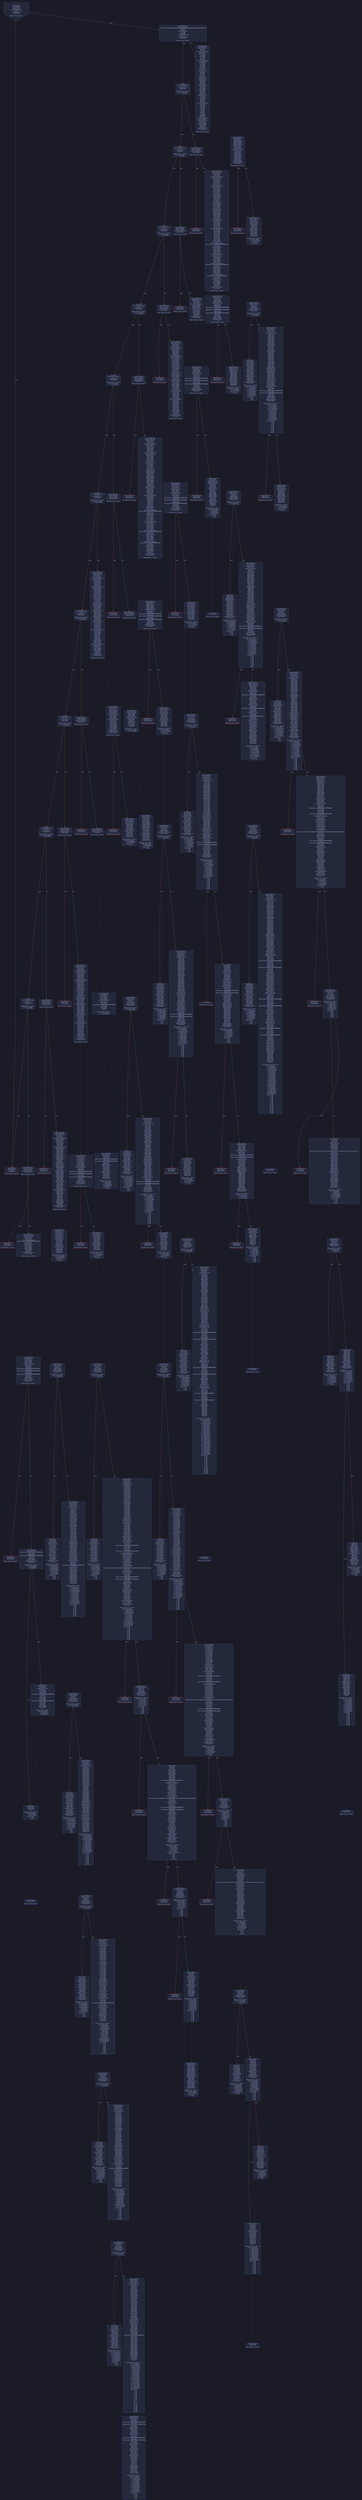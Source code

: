digraph G {
    node [shape=box, style="filled, rounded", color="#565f89", fontcolor="#c0caf5", fontname="Helvetica", fillcolor="#24283b"];
    edge [color="#414868", fontcolor="#c0caf5", fontname="Helvetica"];
    bgcolor="#1a1b26";
    0 [ label = "[00] PUSH1 60
[02] PUSH1 40
[04] MSTORE
[05] PUSH1 04
[07] CALLDATASIZE
[08] LT
[09] PUSH2 00af
[0c] JUMPI

Stack size req: 0, sizeΔ: 0
" shape = invhouse]
    1 [ label = "[0d] PUSH1 00
[0f] CALLDATALOAD
[10] PUSH29 0100000000000000000000000000000000000000000000000000000000
[2e] SWAP1
[2f] DIV
[30] PUSH4 ffffffff
[35] AND
[36] DUP1
[37] PUSH4 0a4bb260
[3c] EQ
[3d] PUSH2 00b4
[40] JUMPI

Stack size req: 0, sizeΔ: 1
"]
    2 [ label = "[41] DUP1
[42] PUSH4 0b299630
[47] EQ
[48] PUSH2 010f
[4b] JUMPI

Stack size req: 1, sizeΔ: 0
Entry->Op usage:
	0->71:EQ:1
"]
    3 [ label = "[4c] DUP1
[4d] PUSH4 16c38b3c
[52] EQ
[53] PUSH2 01ce
[56] JUMPI

Stack size req: 1, sizeΔ: 0
Entry->Op usage:
	0->82:EQ:1
"]
    4 [ label = "[57] DUP1
[58] PUSH4 3ab3bfc1
[5d] EQ
[5e] PUSH2 01f3
[61] JUMPI

Stack size req: 1, sizeΔ: 0
Entry->Op usage:
	0->93:EQ:1
"]
    5 [ label = "[62] DUP1
[63] PUSH4 3bd0aa47
[68] EQ
[69] PUSH2 0250
[6c] JUMPI

Stack size req: 1, sizeΔ: 0
Entry->Op usage:
	0->104:EQ:1
"]
    6 [ label = "[6d] DUP1
[6e] PUSH4 5c975abb
[73] EQ
[74] PUSH2 030f
[77] JUMPI

Stack size req: 1, sizeΔ: 0
Entry->Op usage:
	0->115:EQ:1
"]
    7 [ label = "[78] DUP1
[79] PUSH4 891a2f31
[7e] EQ
[7f] PUSH2 033c
[82] JUMPI

Stack size req: 1, sizeΔ: 0
Entry->Op usage:
	0->126:EQ:1
"]
    8 [ label = "[83] DUP1
[84] PUSH4 8da5cb5b
[89] EQ
[8a] PUSH2 0397
[8d] JUMPI

Stack size req: 1, sizeΔ: 0
Entry->Op usage:
	0->137:EQ:1
"]
    9 [ label = "[8e] DUP1
[8f] PUSH4 9d6eaad5
[94] EQ
[95] PUSH2 03ec
[98] JUMPI

Stack size req: 1, sizeΔ: 0
Entry->Op usage:
	0->148:EQ:1
"]
    10 [ label = "[99] DUP1
[9a] PUSH4 b6010fcd
[9f] EQ
[a0] PUSH2 0461
[a3] JUMPI

Stack size req: 1, sizeΔ: 0
Entry->Op usage:
	0->159:EQ:1
"]
    11 [ label = "[a4] DUP1
[a5] PUSH4 f2fde38b
[aa] EQ
[ab] PUSH2 0546
[ae] JUMPI

Stack size req: 1, sizeΔ: 0
Entry->Op usage:
	0->170:EQ:1
"]
    12 [ label = "[af] JUMPDEST
[b0] PUSH1 00
[b2] DUP1
[b3] REVERT

Stack size req: 0, sizeΔ: 0
" color = "red"]
    13 [ label = "[b4] JUMPDEST
[b5] PUSH2 010d
[b8] PUSH1 04
[ba] DUP1
[bb] DUP1
[bc] CALLDATALOAD
[bd] SWAP1
[be] PUSH1 20
[c0] ADD
[c1] SWAP1
[c2] DUP3
[c3] ADD
[c4] DUP1
[c5] CALLDATALOAD
[c6] SWAP1
[c7] PUSH1 20
[c9] ADD
[ca] SWAP1
[cb] DUP1
[cc] DUP1
[cd] PUSH1 1f
[cf] ADD
[d0] PUSH1 20
[d2] DUP1
[d3] SWAP2
[d4] DIV
[d5] MUL
[d6] PUSH1 20
[d8] ADD
[d9] PUSH1 40
[db] MLOAD
[dc] SWAP1
[dd] DUP2
[de] ADD
[df] PUSH1 40
[e1] MSTORE
[e2] DUP1
[e3] SWAP4
[e4] SWAP3
[e5] SWAP2
[e6] SWAP1
[e7] DUP2
[e8] DUP2
[e9] MSTORE
[ea] PUSH1 20
[ec] ADD
[ed] DUP4
[ee] DUP4
[ef] DUP1
[f0] DUP3
[f1] DUP5
[f2] CALLDATACOPY
[f3] DUP3
[f4] ADD
[f5] SWAP2
[f6] POP
[f7] POP
[f8] POP
[f9] POP
[fa] POP
[fb] POP
[fc] SWAP2
[fd] SWAP1
[fe] DUP1
[ff] CALLDATALOAD
[0100] SWAP1
[0101] PUSH1 20
[0103] ADD
[0104] SWAP1
[0105] SWAP2
[0106] SWAP1
[0107] POP
[0108] POP
[0109] PUSH2 057f
[010c] JUMP

Stack size req: 0, sizeΔ: 3
"]
    14 [ label = "[010d] JUMPDEST
[010e] STOP

Stack size req: 0, sizeΔ: 0
" color = "darkblue"]
    15 [ label = "[010f] JUMPDEST
[0110] CALLVALUE
[0111] ISZERO
[0112] PUSH2 011a
[0115] JUMPI

Stack size req: 0, sizeΔ: 0
"]
    16 [ label = "[0116] PUSH1 00
[0118] DUP1
[0119] REVERT

Stack size req: 0, sizeΔ: 0
" color = "red"]
    17 [ label = "[011a] JUMPDEST
[011b] PUSH2 01cc
[011e] PUSH1 04
[0120] DUP1
[0121] DUP1
[0122] CALLDATALOAD
[0123] SWAP1
[0124] PUSH1 20
[0126] ADD
[0127] SWAP1
[0128] DUP3
[0129] ADD
[012a] DUP1
[012b] CALLDATALOAD
[012c] SWAP1
[012d] PUSH1 20
[012f] ADD
[0130] SWAP1
[0131] DUP1
[0132] DUP1
[0133] PUSH1 1f
[0135] ADD
[0136] PUSH1 20
[0138] DUP1
[0139] SWAP2
[013a] DIV
[013b] MUL
[013c] PUSH1 20
[013e] ADD
[013f] PUSH1 40
[0141] MLOAD
[0142] SWAP1
[0143] DUP2
[0144] ADD
[0145] PUSH1 40
[0147] MSTORE
[0148] DUP1
[0149] SWAP4
[014a] SWAP3
[014b] SWAP2
[014c] SWAP1
[014d] DUP2
[014e] DUP2
[014f] MSTORE
[0150] PUSH1 20
[0152] ADD
[0153] DUP4
[0154] DUP4
[0155] DUP1
[0156] DUP3
[0157] DUP5
[0158] CALLDATACOPY
[0159] DUP3
[015a] ADD
[015b] SWAP2
[015c] POP
[015d] POP
[015e] POP
[015f] POP
[0160] POP
[0161] POP
[0162] SWAP2
[0163] SWAP1
[0164] DUP1
[0165] CALLDATALOAD
[0166] PUSH20 ffffffffffffffffffffffffffffffffffffffff
[017b] AND
[017c] SWAP1
[017d] PUSH1 20
[017f] ADD
[0180] SWAP1
[0181] SWAP2
[0182] SWAP1
[0183] DUP1
[0184] CALLDATALOAD
[0185] SWAP1
[0186] PUSH1 20
[0188] ADD
[0189] SWAP1
[018a] SWAP2
[018b] SWAP1
[018c] DUP1
[018d] CALLDATALOAD
[018e] PUSH20 ffffffffffffffffffffffffffffffffffffffff
[01a3] AND
[01a4] SWAP1
[01a5] PUSH1 20
[01a7] ADD
[01a8] SWAP1
[01a9] SWAP2
[01aa] SWAP1
[01ab] DUP1
[01ac] CALLDATALOAD
[01ad] PUSH16 ffffffffffffffffffffffffffffffff
[01be] AND
[01bf] SWAP1
[01c0] PUSH1 20
[01c2] ADD
[01c3] SWAP1
[01c4] SWAP2
[01c5] SWAP1
[01c6] POP
[01c7] POP
[01c8] PUSH2 087a
[01cb] JUMP

Stack size req: 0, sizeΔ: 6
"]
    18 [ label = "[01cc] JUMPDEST
[01cd] STOP

Stack size req: 0, sizeΔ: 0
" color = "darkblue"]
    19 [ label = "[01ce] JUMPDEST
[01cf] CALLVALUE
[01d0] ISZERO
[01d1] PUSH2 01d9
[01d4] JUMPI

Stack size req: 0, sizeΔ: 0
"]
    20 [ label = "[01d5] PUSH1 00
[01d7] DUP1
[01d8] REVERT

Stack size req: 0, sizeΔ: 0
" color = "red"]
    21 [ label = "[01d9] JUMPDEST
[01da] PUSH2 01f1
[01dd] PUSH1 04
[01df] DUP1
[01e0] DUP1
[01e1] CALLDATALOAD
[01e2] ISZERO
[01e3] ISZERO
[01e4] SWAP1
[01e5] PUSH1 20
[01e7] ADD
[01e8] SWAP1
[01e9] SWAP2
[01ea] SWAP1
[01eb] POP
[01ec] POP
[01ed] PUSH2 0b45
[01f0] JUMP

Stack size req: 0, sizeΔ: 2
"]
    22 [ label = "[01f1] JUMPDEST
[01f2] STOP

Stack size req: 0, sizeΔ: 0
" color = "darkblue"]
    23 [ label = "[01f3] JUMPDEST
[01f4] CALLVALUE
[01f5] ISZERO
[01f6] PUSH2 01fe
[01f9] JUMPI

Stack size req: 0, sizeΔ: 0
"]
    24 [ label = "[01fa] PUSH1 00
[01fc] DUP1
[01fd] REVERT

Stack size req: 0, sizeΔ: 0
" color = "red"]
    25 [ label = "[01fe] JUMPDEST
[01ff] PUSH2 024e
[0202] PUSH1 04
[0204] DUP1
[0205] DUP1
[0206] CALLDATALOAD
[0207] SWAP1
[0208] PUSH1 20
[020a] ADD
[020b] SWAP1
[020c] DUP3
[020d] ADD
[020e] DUP1
[020f] CALLDATALOAD
[0210] SWAP1
[0211] PUSH1 20
[0213] ADD
[0214] SWAP1
[0215] DUP1
[0216] DUP1
[0217] PUSH1 1f
[0219] ADD
[021a] PUSH1 20
[021c] DUP1
[021d] SWAP2
[021e] DIV
[021f] MUL
[0220] PUSH1 20
[0222] ADD
[0223] PUSH1 40
[0225] MLOAD
[0226] SWAP1
[0227] DUP2
[0228] ADD
[0229] PUSH1 40
[022b] MSTORE
[022c] DUP1
[022d] SWAP4
[022e] SWAP3
[022f] SWAP2
[0230] SWAP1
[0231] DUP2
[0232] DUP2
[0233] MSTORE
[0234] PUSH1 20
[0236] ADD
[0237] DUP4
[0238] DUP4
[0239] DUP1
[023a] DUP3
[023b] DUP5
[023c] CALLDATACOPY
[023d] DUP3
[023e] ADD
[023f] SWAP2
[0240] POP
[0241] POP
[0242] POP
[0243] POP
[0244] POP
[0245] POP
[0246] SWAP2
[0247] SWAP1
[0248] POP
[0249] POP
[024a] PUSH2 0bbd
[024d] JUMP

Stack size req: 0, sizeΔ: 2
"]
    26 [ label = "[024e] JUMPDEST
[024f] STOP

Stack size req: 0, sizeΔ: 0
" color = "darkblue"]
    27 [ label = "[0250] JUMPDEST
[0251] CALLVALUE
[0252] ISZERO
[0253] PUSH2 025b
[0256] JUMPI

Stack size req: 0, sizeΔ: 0
"]
    28 [ label = "[0257] PUSH1 00
[0259] DUP1
[025a] REVERT

Stack size req: 0, sizeΔ: 0
" color = "red"]
    29 [ label = "[025b] JUMPDEST
[025c] PUSH2 030d
[025f] PUSH1 04
[0261] DUP1
[0262] DUP1
[0263] CALLDATALOAD
[0264] SWAP1
[0265] PUSH1 20
[0267] ADD
[0268] SWAP1
[0269] DUP3
[026a] ADD
[026b] DUP1
[026c] CALLDATALOAD
[026d] SWAP1
[026e] PUSH1 20
[0270] ADD
[0271] SWAP1
[0272] DUP1
[0273] DUP1
[0274] PUSH1 1f
[0276] ADD
[0277] PUSH1 20
[0279] DUP1
[027a] SWAP2
[027b] DIV
[027c] MUL
[027d] PUSH1 20
[027f] ADD
[0280] PUSH1 40
[0282] MLOAD
[0283] SWAP1
[0284] DUP2
[0285] ADD
[0286] PUSH1 40
[0288] MSTORE
[0289] DUP1
[028a] SWAP4
[028b] SWAP3
[028c] SWAP2
[028d] SWAP1
[028e] DUP2
[028f] DUP2
[0290] MSTORE
[0291] PUSH1 20
[0293] ADD
[0294] DUP4
[0295] DUP4
[0296] DUP1
[0297] DUP3
[0298] DUP5
[0299] CALLDATACOPY
[029a] DUP3
[029b] ADD
[029c] SWAP2
[029d] POP
[029e] POP
[029f] POP
[02a0] POP
[02a1] POP
[02a2] POP
[02a3] SWAP2
[02a4] SWAP1
[02a5] DUP1
[02a6] CALLDATALOAD
[02a7] PUSH20 ffffffffffffffffffffffffffffffffffffffff
[02bc] AND
[02bd] SWAP1
[02be] PUSH1 20
[02c0] ADD
[02c1] SWAP1
[02c2] SWAP2
[02c3] SWAP1
[02c4] DUP1
[02c5] CALLDATALOAD
[02c6] SWAP1
[02c7] PUSH1 20
[02c9] ADD
[02ca] SWAP1
[02cb] SWAP2
[02cc] SWAP1
[02cd] DUP1
[02ce] CALLDATALOAD
[02cf] PUSH20 ffffffffffffffffffffffffffffffffffffffff
[02e4] AND
[02e5] SWAP1
[02e6] PUSH1 20
[02e8] ADD
[02e9] SWAP1
[02ea] SWAP2
[02eb] SWAP1
[02ec] DUP1
[02ed] CALLDATALOAD
[02ee] PUSH16 ffffffffffffffffffffffffffffffff
[02ff] AND
[0300] SWAP1
[0301] PUSH1 20
[0303] ADD
[0304] SWAP1
[0305] SWAP2
[0306] SWAP1
[0307] POP
[0308] POP
[0309] PUSH2 0db0
[030c] JUMP

Stack size req: 0, sizeΔ: 6
"]
    30 [ label = "[030d] JUMPDEST
[030e] STOP

Stack size req: 0, sizeΔ: 0
" color = "darkblue"]
    31 [ label = "[030f] JUMPDEST
[0310] CALLVALUE
[0311] ISZERO
[0312] PUSH2 031a
[0315] JUMPI

Stack size req: 0, sizeΔ: 0
"]
    32 [ label = "[0316] PUSH1 00
[0318] DUP1
[0319] REVERT

Stack size req: 0, sizeΔ: 0
" color = "red"]
    33 [ label = "[031a] JUMPDEST
[031b] PUSH2 0322
[031e] PUSH2 1000
[0321] JUMP

Stack size req: 0, sizeΔ: 1
"]
    34 [ label = "[0322] JUMPDEST
[0323] PUSH1 40
[0325] MLOAD
[0326] DUP1
[0327] DUP3
[0328] ISZERO
[0329] ISZERO
[032a] ISZERO
[032b] ISZERO
[032c] DUP2
[032d] MSTORE
[032e] PUSH1 20
[0330] ADD
[0331] SWAP2
[0332] POP
[0333] POP
[0334] PUSH1 40
[0336] MLOAD
[0337] DUP1
[0338] SWAP2
[0339] SUB
[033a] SWAP1
[033b] RETURN

Stack size req: 1, sizeΔ: -1
Entry->Op usage:
	0->808:ISZERO:0
	0->818:POP:0
Entry->Exit:
	0->😵
" color = "darkblue"]
    35 [ label = "[033c] JUMPDEST
[033d] PUSH2 0395
[0340] PUSH1 04
[0342] DUP1
[0343] DUP1
[0344] CALLDATALOAD
[0345] SWAP1
[0346] PUSH1 20
[0348] ADD
[0349] SWAP1
[034a] DUP3
[034b] ADD
[034c] DUP1
[034d] CALLDATALOAD
[034e] SWAP1
[034f] PUSH1 20
[0351] ADD
[0352] SWAP1
[0353] DUP1
[0354] DUP1
[0355] PUSH1 1f
[0357] ADD
[0358] PUSH1 20
[035a] DUP1
[035b] SWAP2
[035c] DIV
[035d] MUL
[035e] PUSH1 20
[0360] ADD
[0361] PUSH1 40
[0363] MLOAD
[0364] SWAP1
[0365] DUP2
[0366] ADD
[0367] PUSH1 40
[0369] MSTORE
[036a] DUP1
[036b] SWAP4
[036c] SWAP3
[036d] SWAP2
[036e] SWAP1
[036f] DUP2
[0370] DUP2
[0371] MSTORE
[0372] PUSH1 20
[0374] ADD
[0375] DUP4
[0376] DUP4
[0377] DUP1
[0378] DUP3
[0379] DUP5
[037a] CALLDATACOPY
[037b] DUP3
[037c] ADD
[037d] SWAP2
[037e] POP
[037f] POP
[0380] POP
[0381] POP
[0382] POP
[0383] POP
[0384] SWAP2
[0385] SWAP1
[0386] DUP1
[0387] CALLDATALOAD
[0388] SWAP1
[0389] PUSH1 20
[038b] ADD
[038c] SWAP1
[038d] SWAP2
[038e] SWAP1
[038f] POP
[0390] POP
[0391] PUSH2 1013
[0394] JUMP

Stack size req: 0, sizeΔ: 3
"]
    36 [ label = "[0395] JUMPDEST
[0396] STOP

Stack size req: 0, sizeΔ: 0
" color = "darkblue"]
    37 [ label = "[0397] JUMPDEST
[0398] CALLVALUE
[0399] ISZERO
[039a] PUSH2 03a2
[039d] JUMPI

Stack size req: 0, sizeΔ: 0
"]
    38 [ label = "[039e] PUSH1 00
[03a0] DUP1
[03a1] REVERT

Stack size req: 0, sizeΔ: 0
" color = "red"]
    39 [ label = "[03a2] JUMPDEST
[03a3] PUSH2 03aa
[03a6] PUSH2 1310
[03a9] JUMP

Stack size req: 0, sizeΔ: 1
"]
    40 [ label = "[03aa] JUMPDEST
[03ab] PUSH1 40
[03ad] MLOAD
[03ae] DUP1
[03af] DUP3
[03b0] PUSH20 ffffffffffffffffffffffffffffffffffffffff
[03c5] AND
[03c6] PUSH20 ffffffffffffffffffffffffffffffffffffffff
[03db] AND
[03dc] DUP2
[03dd] MSTORE
[03de] PUSH1 20
[03e0] ADD
[03e1] SWAP2
[03e2] POP
[03e3] POP
[03e4] PUSH1 40
[03e6] MLOAD
[03e7] DUP1
[03e8] SWAP2
[03e9] SUB
[03ea] SWAP1
[03eb] RETURN

Stack size req: 1, sizeΔ: -1
Entry->Op usage:
	0->965:AND:1
	0->987:AND:1
	0->989:MSTORE:1
	0->994:POP:0
Entry->Exit:
	0->😵
" color = "darkblue"]
    41 [ label = "[03ec] JUMPDEST
[03ed] CALLVALUE
[03ee] ISZERO
[03ef] PUSH2 03f7
[03f2] JUMPI

Stack size req: 0, sizeΔ: 0
"]
    42 [ label = "[03f3] PUSH1 00
[03f5] DUP1
[03f6] REVERT

Stack size req: 0, sizeΔ: 0
" color = "red"]
    43 [ label = "[03f7] JUMPDEST
[03f8] PUSH2 0447
[03fb] PUSH1 04
[03fd] DUP1
[03fe] DUP1
[03ff] CALLDATALOAD
[0400] SWAP1
[0401] PUSH1 20
[0403] ADD
[0404] SWAP1
[0405] DUP3
[0406] ADD
[0407] DUP1
[0408] CALLDATALOAD
[0409] SWAP1
[040a] PUSH1 20
[040c] ADD
[040d] SWAP1
[040e] DUP1
[040f] DUP1
[0410] PUSH1 1f
[0412] ADD
[0413] PUSH1 20
[0415] DUP1
[0416] SWAP2
[0417] DIV
[0418] MUL
[0419] PUSH1 20
[041b] ADD
[041c] PUSH1 40
[041e] MLOAD
[041f] SWAP1
[0420] DUP2
[0421] ADD
[0422] PUSH1 40
[0424] MSTORE
[0425] DUP1
[0426] SWAP4
[0427] SWAP3
[0428] SWAP2
[0429] SWAP1
[042a] DUP2
[042b] DUP2
[042c] MSTORE
[042d] PUSH1 20
[042f] ADD
[0430] DUP4
[0431] DUP4
[0432] DUP1
[0433] DUP3
[0434] DUP5
[0435] CALLDATACOPY
[0436] DUP3
[0437] ADD
[0438] SWAP2
[0439] POP
[043a] POP
[043b] POP
[043c] POP
[043d] POP
[043e] POP
[043f] SWAP2
[0440] SWAP1
[0441] POP
[0442] POP
[0443] PUSH2 1335
[0446] JUMP

Stack size req: 0, sizeΔ: 2
"]
    44 [ label = "[0447] JUMPDEST
[0448] PUSH1 40
[044a] MLOAD
[044b] DUP1
[044c] DUP3
[044d] ISZERO
[044e] ISZERO
[044f] ISZERO
[0450] ISZERO
[0451] DUP2
[0452] MSTORE
[0453] PUSH1 20
[0455] ADD
[0456] SWAP2
[0457] POP
[0458] POP
[0459] PUSH1 40
[045b] MLOAD
[045c] DUP1
[045d] SWAP2
[045e] SUB
[045f] SWAP1
[0460] RETURN

Stack size req: 1, sizeΔ: -1
Entry->Op usage:
	0->1101:ISZERO:0
	0->1111:POP:0
Entry->Exit:
	0->😵
" color = "darkblue"]
    45 [ label = "[0461] JUMPDEST
[0462] CALLVALUE
[0463] ISZERO
[0464] PUSH2 046c
[0467] JUMPI

Stack size req: 0, sizeΔ: 0
"]
    46 [ label = "[0468] PUSH1 00
[046a] DUP1
[046b] REVERT

Stack size req: 0, sizeΔ: 0
" color = "red"]
    47 [ label = "[046c] JUMPDEST
[046d] PUSH2 04bc
[0470] PUSH1 04
[0472] DUP1
[0473] DUP1
[0474] CALLDATALOAD
[0475] SWAP1
[0476] PUSH1 20
[0478] ADD
[0479] SWAP1
[047a] DUP3
[047b] ADD
[047c] DUP1
[047d] CALLDATALOAD
[047e] SWAP1
[047f] PUSH1 20
[0481] ADD
[0482] SWAP1
[0483] DUP1
[0484] DUP1
[0485] PUSH1 1f
[0487] ADD
[0488] PUSH1 20
[048a] DUP1
[048b] SWAP2
[048c] DIV
[048d] MUL
[048e] PUSH1 20
[0490] ADD
[0491] PUSH1 40
[0493] MLOAD
[0494] SWAP1
[0495] DUP2
[0496] ADD
[0497] PUSH1 40
[0499] MSTORE
[049a] DUP1
[049b] SWAP4
[049c] SWAP3
[049d] SWAP2
[049e] SWAP1
[049f] DUP2
[04a0] DUP2
[04a1] MSTORE
[04a2] PUSH1 20
[04a4] ADD
[04a5] DUP4
[04a6] DUP4
[04a7] DUP1
[04a8] DUP3
[04a9] DUP5
[04aa] CALLDATACOPY
[04ab] DUP3
[04ac] ADD
[04ad] SWAP2
[04ae] POP
[04af] POP
[04b0] POP
[04b1] POP
[04b2] POP
[04b3] POP
[04b4] SWAP2
[04b5] SWAP1
[04b6] POP
[04b7] POP
[04b8] PUSH2 15bd
[04bb] JUMP

Stack size req: 0, sizeΔ: 2
"]
    48 [ label = "[04bc] JUMPDEST
[04bd] PUSH1 40
[04bf] MLOAD
[04c0] DUP1
[04c1] DUP7
[04c2] PUSH20 ffffffffffffffffffffffffffffffffffffffff
[04d7] AND
[04d8] PUSH20 ffffffffffffffffffffffffffffffffffffffff
[04ed] AND
[04ee] DUP2
[04ef] MSTORE
[04f0] PUSH1 20
[04f2] ADD
[04f3] DUP6
[04f4] DUP2
[04f5] MSTORE
[04f6] PUSH1 20
[04f8] ADD
[04f9] DUP5
[04fa] PUSH20 ffffffffffffffffffffffffffffffffffffffff
[050f] AND
[0510] PUSH20 ffffffffffffffffffffffffffffffffffffffff
[0525] AND
[0526] DUP2
[0527] MSTORE
[0528] PUSH1 20
[052a] ADD
[052b] DUP4
[052c] DUP2
[052d] MSTORE
[052e] PUSH1 20
[0530] ADD
[0531] DUP3
[0532] DUP2
[0533] MSTORE
[0534] PUSH1 20
[0536] ADD
[0537] SWAP6
[0538] POP
[0539] POP
[053a] POP
[053b] POP
[053c] POP
[053d] POP
[053e] PUSH1 40
[0540] MLOAD
[0541] DUP1
[0542] SWAP2
[0543] SUB
[0544] SWAP1
[0545] RETURN

Stack size req: 5, sizeΔ: -5
Entry->Op usage:
	0->1331:MSTORE:1
	0->1338:POP:0
	1->1325:MSTORE:1
	1->1339:POP:0
	2->1295:AND:1
	2->1317:AND:1
	2->1319:MSTORE:1
	2->1340:POP:0
	3->1269:MSTORE:1
	3->1341:POP:0
	4->1239:AND:1
	4->1261:AND:1
	4->1263:MSTORE:1
	4->1336:POP:0
Entry->Exit:
	0->😵
	1->😵
	2->😵
	3->😵
	4->😵
" color = "darkblue"]
    49 [ label = "[0546] JUMPDEST
[0547] CALLVALUE
[0548] ISZERO
[0549] PUSH2 0551
[054c] JUMPI

Stack size req: 0, sizeΔ: 0
"]
    50 [ label = "[054d] PUSH1 00
[054f] DUP1
[0550] REVERT

Stack size req: 0, sizeΔ: 0
" color = "red"]
    51 [ label = "[0551] JUMPDEST
[0552] PUSH2 057d
[0555] PUSH1 04
[0557] DUP1
[0558] DUP1
[0559] CALLDATALOAD
[055a] PUSH20 ffffffffffffffffffffffffffffffffffffffff
[056f] AND
[0570] SWAP1
[0571] PUSH1 20
[0573] ADD
[0574] SWAP1
[0575] SWAP2
[0576] SWAP1
[0577] POP
[0578] POP
[0579] PUSH2 1874
[057c] JUMP

Stack size req: 0, sizeΔ: 2
"]
    52 [ label = "[057d] JUMPDEST
[057e] STOP

Stack size req: 0, sizeΔ: 0
" color = "darkblue"]
    53 [ label = "[057f] JUMPDEST
[0580] PUSH1 00
[0582] DUP1
[0583] PUSH1 00
[0585] ISZERO
[0586] ISZERO
[0587] PUSH1 02
[0589] PUSH1 00
[058b] SWAP1
[058c] SLOAD
[058d] SWAP1
[058e] PUSH2 0100
[0591] EXP
[0592] SWAP1
[0593] DIV
[0594] PUSH1 ff
[0596] AND
[0597] ISZERO
[0598] ISZERO
[0599] EQ
[059a] ISZERO
[059b] ISZERO
[059c] PUSH2 05a4
[059f] JUMPI

Stack size req: 0, sizeΔ: 2
"]
    54 [ label = "[05a0] PUSH1 00
[05a2] DUP1
[05a3] REVERT

Stack size req: 0, sizeΔ: 0
" color = "red"]
    55 [ label = "[05a4] JUMPDEST
[05a5] PUSH1 00
[05a7] PUSH1 01
[05a9] DUP6
[05aa] PUSH1 40
[05ac] MLOAD
[05ad] DUP1
[05ae] DUP3
[05af] DUP1
[05b0] MLOAD
[05b1] SWAP1
[05b2] PUSH1 20
[05b4] ADD
[05b5] SWAP1
[05b6] DUP1
[05b7] DUP4
[05b8] DUP4

Stack size req: 4, sizeΔ: 10
Entry->Op usage:
	3->1456:MLOAD:0
	3->1460:ADD:1
Entry->Exit:
	3->7, 13
"]
    56 [ label = "[05b9] JUMPDEST
[05ba] PUSH1 20
[05bc] DUP4
[05bd] LT
[05be] ISZERO
[05bf] ISZERO
[05c0] PUSH2 05de
[05c3] JUMPI

Stack size req: 3, sizeΔ: 0
Entry->Op usage:
	2->1469:LT:0
"]
    57 [ label = "[05c4] DUP1
[05c5] MLOAD
[05c6] DUP3
[05c7] MSTORE
[05c8] PUSH1 20
[05ca] DUP3
[05cb] ADD
[05cc] SWAP2
[05cd] POP
[05ce] PUSH1 20
[05d0] DUP2
[05d1] ADD
[05d2] SWAP1
[05d3] POP
[05d4] PUSH1 20
[05d6] DUP4
[05d7] SUB
[05d8] SWAP3
[05d9] POP
[05da] PUSH2 05b9
[05dd] JUMP

Stack size req: 3, sizeΔ: 0
Entry->Op usage:
	0->1477:MLOAD:0
	0->1489:ADD:0
	0->1491:POP:0
	1->1479:MSTORE:0
	1->1483:ADD:0
	1->1485:POP:0
	2->1495:SUB:0
	2->1497:POP:0
Entry->Exit:
	0->😵
	1->😵
	2->😵
"]
    58 [ label = "[05de] JUMPDEST
[05df] PUSH1 01
[05e1] DUP4
[05e2] PUSH1 20
[05e4] SUB
[05e5] PUSH2 0100
[05e8] EXP
[05e9] SUB
[05ea] DUP1
[05eb] NOT
[05ec] DUP3
[05ed] MLOAD
[05ee] AND
[05ef] DUP2
[05f0] DUP5
[05f1] MLOAD
[05f2] AND
[05f3] DUP1
[05f4] DUP3
[05f5] OR
[05f6] DUP6
[05f7] MSTORE
[05f8] POP
[05f9] POP
[05fa] POP
[05fb] POP
[05fc] POP
[05fd] POP
[05fe] SWAP1
[05ff] POP
[0600] ADD
[0601] SWAP2
[0602] POP
[0603] POP
[0604] SWAP1
[0605] DUP2
[0606] MSTORE
[0607] PUSH1 20
[0609] ADD
[060a] PUSH1 40
[060c] MLOAD
[060d] DUP1
[060e] SWAP2
[060f] SUB
[0610] SWAP1
[0611] SHA3
[0612] PUSH1 00
[0614] ADD
[0615] PUSH1 00
[0617] SWAP1
[0618] SLOAD
[0619] SWAP1
[061a] PUSH2 0100
[061d] EXP
[061e] SWAP1
[061f] DIV
[0620] PUSH20 ffffffffffffffffffffffffffffffffffffffff
[0635] AND
[0636] PUSH20 ffffffffffffffffffffffffffffffffffffffff
[064b] AND
[064c] EQ
[064d] ISZERO
[064e] ISZERO
[064f] ISZERO
[0650] PUSH2 0658
[0653] JUMPI

Stack size req: 10, sizeΔ: -10
Entry->Op usage:
	0->1517:MLOAD:0
	0->1531:POP:0
	1->1521:MLOAD:0
	1->1527:MSTORE:0
	1->1532:POP:0
	2->1508:SUB:1
	2->1533:POP:0
	3->1536:ADD:0
	4->1535:POP:0
	5->1536:ADD:1
	6->1539:POP:0
	7->1538:POP:0
	8->1542:MSTORE:1
	9->1612:EQ:1
Entry->Exit:
	0->😵
	1->😵
	2->😵
	3->😵
	4->😵
	5->😵
	6->😵
	7->😵
	8->😵
	9->😵
"]
    59 [ label = "[0654] PUSH1 00
[0656] DUP1
[0657] REVERT

Stack size req: 0, sizeΔ: 0
" color = "red"]
    60 [ label = "[0658] JUMPDEST
[0659] PUSH1 01
[065b] DUP5
[065c] PUSH1 40
[065e] MLOAD
[065f] DUP1
[0660] DUP3
[0661] DUP1
[0662] MLOAD
[0663] SWAP1
[0664] PUSH1 20
[0666] ADD
[0667] SWAP1
[0668] DUP1
[0669] DUP4
[066a] DUP4

Stack size req: 4, sizeΔ: 9
Entry->Op usage:
	3->1634:MLOAD:0
	3->1638:ADD:1
Entry->Exit:
	3->7, 12
"]
    61 [ label = "[066b] JUMPDEST
[066c] PUSH1 20
[066e] DUP4
[066f] LT
[0670] ISZERO
[0671] ISZERO
[0672] PUSH2 0690
[0675] JUMPI

Stack size req: 3, sizeΔ: 0
Entry->Op usage:
	2->1647:LT:0
"]
    62 [ label = "[0676] DUP1
[0677] MLOAD
[0678] DUP3
[0679] MSTORE
[067a] PUSH1 20
[067c] DUP3
[067d] ADD
[067e] SWAP2
[067f] POP
[0680] PUSH1 20
[0682] DUP2
[0683] ADD
[0684] SWAP1
[0685] POP
[0686] PUSH1 20
[0688] DUP4
[0689] SUB
[068a] SWAP3
[068b] POP
[068c] PUSH2 066b
[068f] JUMP

Stack size req: 3, sizeΔ: 0
Entry->Op usage:
	0->1655:MLOAD:0
	0->1667:ADD:0
	0->1669:POP:0
	1->1657:MSTORE:0
	1->1661:ADD:0
	1->1663:POP:0
	2->1673:SUB:0
	2->1675:POP:0
Entry->Exit:
	0->😵
	1->😵
	2->😵
"]
    63 [ label = "[0690] JUMPDEST
[0691] PUSH1 01
[0693] DUP4
[0694] PUSH1 20
[0696] SUB
[0697] PUSH2 0100
[069a] EXP
[069b] SUB
[069c] DUP1
[069d] NOT
[069e] DUP3
[069f] MLOAD
[06a0] AND
[06a1] DUP2
[06a2] DUP5
[06a3] MLOAD
[06a4] AND
[06a5] DUP1
[06a6] DUP3
[06a7] OR
[06a8] DUP6
[06a9] MSTORE
[06aa] POP
[06ab] POP
[06ac] POP
[06ad] POP
[06ae] POP
[06af] POP
[06b0] SWAP1
[06b1] POP
[06b2] ADD
[06b3] SWAP2
[06b4] POP
[06b5] POP
[06b6] SWAP1
[06b7] DUP2
[06b8] MSTORE
[06b9] PUSH1 20
[06bb] ADD
[06bc] PUSH1 40
[06be] MLOAD
[06bf] DUP1
[06c0] SWAP2
[06c1] SUB
[06c2] SWAP1
[06c3] SHA3
[06c4] SWAP2
[06c5] POP
[06c6] DUP2
[06c7] PUSH1 01
[06c9] ADD
[06ca] SLOAD
[06cb] CALLVALUE
[06cc] LT
[06cd] ISZERO
[06ce] ISZERO
[06cf] ISZERO
[06d0] PUSH2 06d8
[06d3] JUMPI

Stack size req: 11, sizeΔ: -9
Entry->Op usage:
	0->1695:MLOAD:0
	0->1709:POP:0
	1->1699:MLOAD:0
	1->1705:MSTORE:0
	1->1710:POP:0
	2->1686:SUB:1
	2->1711:POP:0
	3->1714:ADD:0
	4->1713:POP:0
	5->1714:ADD:1
	6->1717:POP:0
	7->1716:POP:0
	8->1720:MSTORE:1
	10->1733:POP:0
Entry->Exit:
	0->😵
	1->😵
	2->😵
	3->😵
	4->😵
	5->😵
	6->😵
	7->😵
	8->😵
	10->😵
"]
    64 [ label = "[06d4] PUSH1 00
[06d6] DUP1
[06d7] REVERT

Stack size req: 0, sizeΔ: 0
" color = "red"]
    65 [ label = "[06d8] JUMPDEST
[06d9] CALLVALUE
[06da] DUP3
[06db] PUSH1 04
[06dd] ADD
[06de] PUSH1 00
[06e0] DUP3
[06e1] DUP3
[06e2] SLOAD
[06e3] ADD
[06e4] SWAP3
[06e5] POP
[06e6] POP
[06e7] DUP2
[06e8] SWAP1
[06e9] SSTORE
[06ea] POP
[06eb] DUP2
[06ec] PUSH1 00
[06ee] ADD
[06ef] PUSH1 00
[06f1] SWAP1
[06f2] SLOAD
[06f3] SWAP1
[06f4] PUSH2 0100
[06f7] EXP
[06f8] SWAP1
[06f9] DIV
[06fa] PUSH20 ffffffffffffffffffffffffffffffffffffffff
[070f] AND
[0710] SWAP1
[0711] POP
[0712] DUP1
[0713] PUSH20 ffffffffffffffffffffffffffffffffffffffff
[0728] AND
[0729] PUSH4 e9121b12
[072e] CALLER
[072f] DUP6
[0730] PUSH1 00
[0732] PUSH1 40
[0734] MLOAD
[0735] PUSH1 20
[0737] ADD
[0738] MSTORE
[0739] PUSH1 40
[073b] MLOAD
[073c] DUP4
[073d] PUSH4 ffffffff
[0742] AND
[0743] PUSH29 0100000000000000000000000000000000000000000000000000000000
[0761] MUL
[0762] DUP2
[0763] MSTORE
[0764] PUSH1 04
[0766] ADD
[0767] DUP1
[0768] DUP4
[0769] PUSH20 ffffffffffffffffffffffffffffffffffffffff
[077e] AND
[077f] PUSH20 ffffffffffffffffffffffffffffffffffffffff
[0794] AND
[0795] DUP2
[0796] MSTORE
[0797] PUSH1 20
[0799] ADD
[079a] DUP3
[079b] DUP2
[079c] MSTORE
[079d] PUSH1 20
[079f] ADD
[07a0] SWAP3
[07a1] POP
[07a2] POP
[07a3] POP
[07a4] PUSH1 20
[07a6] PUSH1 40
[07a8] MLOAD
[07a9] DUP1
[07aa] DUP4
[07ab] SUB
[07ac] DUP2
[07ad] PUSH1 00
[07af] DUP8
[07b0] DUP1
[07b1] EXTCODESIZE
[07b2] ISZERO
[07b3] ISZERO
[07b4] PUSH2 07bc
[07b7] JUMPI

Stack size req: 3, sizeΔ: 9
Entry->Op usage:
	0->1809:POP:0
	1->1757:ADD:1
	1->1774:ADD:1
	2->1948:MSTORE:1
	2->1955:POP:0
Entry->Exit:
	0->😵
"]
    66 [ label = "[07b8] PUSH1 00
[07ba] DUP1
[07bb] REVERT

Stack size req: 0, sizeΔ: 0
" color = "red"]
    67 [ label = "[07bc] JUMPDEST
[07bd] PUSH2 02c6
[07c0] GAS
[07c1] SUB
[07c2] CALL
[07c3] ISZERO
[07c4] ISZERO
[07c5] PUSH2 07cd
[07c8] JUMPI

Stack size req: 6, sizeΔ: -6
Entry->Op usage:
	0->1986:CALL:1
	1->1986:CALL:2
	2->1986:CALL:3
	3->1986:CALL:4
	4->1986:CALL:5
	5->1986:CALL:6
Entry->Exit:
	0->😵
	1->😵
	2->😵
	3->😵
	4->😵
	5->😵
"]
    68 [ label = "[07c9] PUSH1 00
[07cb] DUP1
[07cc] REVERT

Stack size req: 0, sizeΔ: 0
" color = "red"]
    69 [ label = "[07cd] JUMPDEST
[07ce] POP
[07cf] POP
[07d0] POP
[07d1] PUSH1 40
[07d3] MLOAD
[07d4] DUP1
[07d5] MLOAD
[07d6] SWAP1
[07d7] POP
[07d8] POP
[07d9] PUSH32 353b106fdecdb1f25da8bb26e494673ac78af8663fd9dcb279f04c0c6c59c371
[07fa] DUP5
[07fb] PUSH1 40
[07fd] MLOAD
[07fe] DUP1
[07ff] DUP1
[0800] PUSH1 20
[0802] ADD
[0803] DUP3
[0804] DUP2
[0805] SUB
[0806] DUP3
[0807] MSTORE
[0808] DUP4
[0809] DUP2
[080a] DUP2
[080b] MLOAD
[080c] DUP2
[080d] MSTORE
[080e] PUSH1 20
[0810] ADD
[0811] SWAP2
[0812] POP
[0813] DUP1
[0814] MLOAD
[0815] SWAP1
[0816] PUSH1 20
[0818] ADD
[0819] SWAP1
[081a] DUP1
[081b] DUP4
[081c] DUP4
[081d] PUSH1 00

Stack size req: 7, sizeΔ: 8
Entry->Op usage:
	0->1998:POP:0
	1->1999:POP:0
	2->2000:POP:0
	6->2059:MLOAD:0
	6->2068:MLOAD:0
	6->2072:ADD:1
Entry->Exit:
	0->😵
	1->😵
	2->😵
	6->9, 14
"]
    70 [ label = "[081f] JUMPDEST
[0820] DUP4
[0821] DUP2
[0822] LT
[0823] ISZERO
[0824] PUSH2 083a
[0827] JUMPI

Stack size req: 4, sizeΔ: 0
Entry->Op usage:
	0->2082:LT:0
	3->2082:LT:1
"]
    71 [ label = "[0828] DUP1
[0829] DUP3
[082a] ADD
[082b] MLOAD
[082c] DUP2
[082d] DUP5
[082e] ADD
[082f] MSTORE
[0830] PUSH1 20
[0832] DUP2
[0833] ADD
[0834] SWAP1
[0835] POP
[0836] PUSH2 081f
[0839] JUMP

Stack size req: 3, sizeΔ: 0
Entry->Op usage:
	0->2090:ADD:1
	0->2094:ADD:1
	0->2099:ADD:0
	0->2101:POP:0
	1->2090:ADD:0
	2->2094:ADD:0
Entry->Exit:
	0->😵
"]
    72 [ label = "[083a] JUMPDEST
[083b] POP
[083c] POP
[083d] POP
[083e] POP
[083f] SWAP1
[0840] POP
[0841] SWAP1
[0842] DUP2
[0843] ADD
[0844] SWAP1
[0845] PUSH1 1f
[0847] AND
[0848] DUP1
[0849] ISZERO
[084a] PUSH2 0867
[084d] JUMPI

Stack size req: 7, sizeΔ: -5
Entry->Op usage:
	0->2107:POP:0
	1->2108:POP:0
	2->2109:POP:0
	3->2110:POP:0
	4->2115:ADD:0
	4->2119:AND:1
	4->2121:ISZERO:0
	5->2112:POP:0
	6->2115:ADD:1
Entry->Exit:
	0->😵
	1->😵
	2->😵
	3->😵
	4->0
	5->😵
	6->😵
"]
    73 [ label = "[084e] DUP1
[084f] DUP3
[0850] SUB
[0851] DUP1
[0852] MLOAD
[0853] PUSH1 01
[0855] DUP4
[0856] PUSH1 20
[0858] SUB
[0859] PUSH2 0100
[085c] EXP
[085d] SUB
[085e] NOT
[085f] AND
[0860] DUP2
[0861] MSTORE
[0862] PUSH1 20
[0864] ADD
[0865] SWAP2
[0866] POP

Stack size req: 2, sizeΔ: 0
Entry->Op usage:
	0->2128:SUB:1
	0->2136:SUB:1
	1->2128:SUB:0
	1->2150:POP:0
Entry->Exit:
	1->😵
"]
    74 [ label = "[0867] JUMPDEST
[0868] POP
[0869] SWAP3
[086a] POP
[086b] POP
[086c] POP
[086d] PUSH1 40
[086f] MLOAD
[0870] DUP1
[0871] SWAP2
[0872] SUB
[0873] SWAP1
[0874] LOG1
[0875] POP
[0876] POP
[0877] POP
[0878] POP
[0879] JUMP
Indirect!

Stack size req: 11, sizeΔ: -11
Entry->Op usage:
	0->2152:POP:0
	1->2162:SUB:0
	2->2155:POP:0
	3->2156:POP:0
	4->2154:POP:0
	5->2164:LOG1:2
	6->2165:POP:0
	7->2166:POP:0
	8->2167:POP:0
	9->2168:POP:0
	10->2169:JUMP:0
Entry->Exit:
	0->😵
	1->😵
	2->😵
	3->😵
	4->😵
	5->😵
	6->😵
	7->😵
	8->😵
	9->😵
	10->😵
" color = "teal"]
    75 [ label = "[087a] JUMPDEST
[087b] PUSH1 00
[087d] DUP1
[087e] SWAP1
[087f] SLOAD
[0880] SWAP1
[0881] PUSH2 0100
[0884] EXP
[0885] SWAP1
[0886] DIV
[0887] PUSH20 ffffffffffffffffffffffffffffffffffffffff
[089c] AND
[089d] PUSH20 ffffffffffffffffffffffffffffffffffffffff
[08b2] AND
[08b3] CALLER
[08b4] PUSH20 ffffffffffffffffffffffffffffffffffffffff
[08c9] AND
[08ca] EQ
[08cb] ISZERO
[08cc] ISZERO
[08cd] PUSH2 08d5
[08d0] JUMPI

Stack size req: 0, sizeΔ: 0
"]
    76 [ label = "[08d1] PUSH1 00
[08d3] DUP1
[08d4] REVERT

Stack size req: 0, sizeΔ: 0
" color = "red"]
    77 [ label = "[08d5] JUMPDEST
[08d6] PUSH1 00
[08d8] PUSH1 01
[08da] DUP7
[08db] PUSH1 40
[08dd] MLOAD
[08de] DUP1
[08df] DUP3
[08e0] DUP1
[08e1] MLOAD
[08e2] SWAP1
[08e3] PUSH1 20
[08e5] ADD
[08e6] SWAP1
[08e7] DUP1
[08e8] DUP4
[08e9] DUP4

Stack size req: 5, sizeΔ: 10
Entry->Op usage:
	4->2273:MLOAD:0
	4->2277:ADD:1
Entry->Exit:
	4->7, 14
"]
    78 [ label = "[08ea] JUMPDEST
[08eb] PUSH1 20
[08ed] DUP4
[08ee] LT
[08ef] ISZERO
[08f0] ISZERO
[08f1] PUSH2 090f
[08f4] JUMPI

Stack size req: 3, sizeΔ: 0
Entry->Op usage:
	2->2286:LT:0
"]
    79 [ label = "[08f5] DUP1
[08f6] MLOAD
[08f7] DUP3
[08f8] MSTORE
[08f9] PUSH1 20
[08fb] DUP3
[08fc] ADD
[08fd] SWAP2
[08fe] POP
[08ff] PUSH1 20
[0901] DUP2
[0902] ADD
[0903] SWAP1
[0904] POP
[0905] PUSH1 20
[0907] DUP4
[0908] SUB
[0909] SWAP3
[090a] POP
[090b] PUSH2 08ea
[090e] JUMP

Stack size req: 3, sizeΔ: 0
Entry->Op usage:
	0->2294:MLOAD:0
	0->2306:ADD:0
	0->2308:POP:0
	1->2296:MSTORE:0
	1->2300:ADD:0
	1->2302:POP:0
	2->2312:SUB:0
	2->2314:POP:0
Entry->Exit:
	0->😵
	1->😵
	2->😵
"]
    80 [ label = "[090f] JUMPDEST
[0910] PUSH1 01
[0912] DUP4
[0913] PUSH1 20
[0915] SUB
[0916] PUSH2 0100
[0919] EXP
[091a] SUB
[091b] DUP1
[091c] NOT
[091d] DUP3
[091e] MLOAD
[091f] AND
[0920] DUP2
[0921] DUP5
[0922] MLOAD
[0923] AND
[0924] DUP1
[0925] DUP3
[0926] OR
[0927] DUP6
[0928] MSTORE
[0929] POP
[092a] POP
[092b] POP
[092c] POP
[092d] POP
[092e] POP
[092f] SWAP1
[0930] POP
[0931] ADD
[0932] SWAP2
[0933] POP
[0934] POP
[0935] SWAP1
[0936] DUP2
[0937] MSTORE
[0938] PUSH1 20
[093a] ADD
[093b] PUSH1 40
[093d] MLOAD
[093e] DUP1
[093f] SWAP2
[0940] SUB
[0941] SWAP1
[0942] SHA3
[0943] PUSH1 00
[0945] ADD
[0946] PUSH1 00
[0948] SWAP1
[0949] SLOAD
[094a] SWAP1
[094b] PUSH2 0100
[094e] EXP
[094f] SWAP1
[0950] DIV
[0951] PUSH20 ffffffffffffffffffffffffffffffffffffffff
[0966] AND
[0967] PUSH20 ffffffffffffffffffffffffffffffffffffffff
[097c] AND
[097d] EQ
[097e] ISZERO
[097f] ISZERO
[0980] PUSH2 0988
[0983] JUMPI

Stack size req: 10, sizeΔ: -10
Entry->Op usage:
	0->2334:MLOAD:0
	0->2348:POP:0
	1->2338:MLOAD:0
	1->2344:MSTORE:0
	1->2349:POP:0
	2->2325:SUB:1
	2->2350:POP:0
	3->2353:ADD:0
	4->2352:POP:0
	5->2353:ADD:1
	6->2356:POP:0
	7->2355:POP:0
	8->2359:MSTORE:1
	9->2429:EQ:1
Entry->Exit:
	0->😵
	1->😵
	2->😵
	3->😵
	4->😵
	5->😵
	6->😵
	7->😵
	8->😵
	9->😵
"]
    81 [ label = "[0984] PUSH1 00
[0986] DUP1
[0987] REVERT

Stack size req: 0, sizeΔ: 0
" color = "red"]
    82 [ label = "[0988] JUMPDEST
[0989] PUSH1 a0
[098b] PUSH1 40
[098d] MLOAD
[098e] SWAP1
[098f] DUP2
[0990] ADD
[0991] PUSH1 40
[0993] MSTORE
[0994] DUP1
[0995] DUP6
[0996] PUSH20 ffffffffffffffffffffffffffffffffffffffff
[09ab] AND
[09ac] DUP2
[09ad] MSTORE
[09ae] PUSH1 20
[09b0] ADD
[09b1] DUP5
[09b2] DUP2
[09b3] MSTORE
[09b4] PUSH1 20
[09b6] ADD
[09b7] DUP4
[09b8] PUSH20 ffffffffffffffffffffffffffffffffffffffff
[09cd] AND
[09ce] DUP2
[09cf] MSTORE
[09d0] PUSH1 20
[09d2] ADD
[09d3] DUP3
[09d4] PUSH16 ffffffffffffffffffffffffffffffff
[09e5] AND
[09e6] DUP2
[09e7] MSTORE
[09e8] PUSH1 20
[09ea] ADD
[09eb] PUSH1 00
[09ed] DUP2
[09ee] MSTORE
[09ef] POP
[09f0] PUSH1 01
[09f2] DUP7
[09f3] PUSH1 40
[09f5] MLOAD
[09f6] DUP1
[09f7] DUP3
[09f8] DUP1
[09f9] MLOAD
[09fa] SWAP1
[09fb] PUSH1 20
[09fd] ADD
[09fe] SWAP1
[09ff] DUP1
[0a00] DUP4
[0a01] DUP4

Stack size req: 5, sizeΔ: 10
Entry->Op usage:
	0->2533:AND:1
	0->2535:MSTORE:1
	1->2509:AND:1
	1->2511:MSTORE:1
	2->2483:MSTORE:1
	3->2475:AND:1
	3->2477:MSTORE:1
	4->2553:MLOAD:0
	4->2557:ADD:1
Entry->Exit:
	4->7, 14
"]
    83 [ label = "[0a02] JUMPDEST
[0a03] PUSH1 20
[0a05] DUP4
[0a06] LT
[0a07] ISZERO
[0a08] ISZERO
[0a09] PUSH2 0a27
[0a0c] JUMPI

Stack size req: 3, sizeΔ: 0
Entry->Op usage:
	2->2566:LT:0
"]
    84 [ label = "[0a0d] DUP1
[0a0e] MLOAD
[0a0f] DUP3
[0a10] MSTORE
[0a11] PUSH1 20
[0a13] DUP3
[0a14] ADD
[0a15] SWAP2
[0a16] POP
[0a17] PUSH1 20
[0a19] DUP2
[0a1a] ADD
[0a1b] SWAP1
[0a1c] POP
[0a1d] PUSH1 20
[0a1f] DUP4
[0a20] SUB
[0a21] SWAP3
[0a22] POP
[0a23] PUSH2 0a02
[0a26] JUMP

Stack size req: 3, sizeΔ: 0
Entry->Op usage:
	0->2574:MLOAD:0
	0->2586:ADD:0
	0->2588:POP:0
	1->2576:MSTORE:0
	1->2580:ADD:0
	1->2582:POP:0
	2->2592:SUB:0
	2->2594:POP:0
Entry->Exit:
	0->😵
	1->😵
	2->😵
"]
    85 [ label = "[0a27] JUMPDEST
[0a28] PUSH1 01
[0a2a] DUP4
[0a2b] PUSH1 20
[0a2d] SUB
[0a2e] PUSH2 0100
[0a31] EXP
[0a32] SUB
[0a33] DUP1
[0a34] NOT
[0a35] DUP3
[0a36] MLOAD
[0a37] AND
[0a38] DUP2
[0a39] DUP5
[0a3a] MLOAD
[0a3b] AND
[0a3c] DUP1
[0a3d] DUP3
[0a3e] OR
[0a3f] DUP6
[0a40] MSTORE
[0a41] POP
[0a42] POP
[0a43] POP
[0a44] POP
[0a45] POP
[0a46] POP
[0a47] SWAP1
[0a48] POP
[0a49] ADD
[0a4a] SWAP2
[0a4b] POP
[0a4c] POP
[0a4d] SWAP1
[0a4e] DUP2
[0a4f] MSTORE
[0a50] PUSH1 20
[0a52] ADD
[0a53] PUSH1 40
[0a55] MLOAD
[0a56] DUP1
[0a57] SWAP2
[0a58] SUB
[0a59] SWAP1
[0a5a] SHA3
[0a5b] PUSH1 00
[0a5d] DUP3
[0a5e] ADD
[0a5f] MLOAD
[0a60] DUP2
[0a61] PUSH1 00
[0a63] ADD
[0a64] PUSH1 00
[0a66] PUSH2 0100
[0a69] EXP
[0a6a] DUP2
[0a6b] SLOAD
[0a6c] DUP2
[0a6d] PUSH20 ffffffffffffffffffffffffffffffffffffffff
[0a82] MUL
[0a83] NOT
[0a84] AND
[0a85] SWAP1
[0a86] DUP4
[0a87] PUSH20 ffffffffffffffffffffffffffffffffffffffff
[0a9c] AND
[0a9d] MUL
[0a9e] OR
[0a9f] SWAP1
[0aa0] SSTORE
[0aa1] POP
[0aa2] PUSH1 20
[0aa4] DUP3
[0aa5] ADD
[0aa6] MLOAD
[0aa7] DUP2
[0aa8] PUSH1 01
[0aaa] ADD
[0aab] SSTORE
[0aac] PUSH1 40
[0aae] DUP3
[0aaf] ADD
[0ab0] MLOAD
[0ab1] DUP2
[0ab2] PUSH1 02
[0ab4] ADD
[0ab5] PUSH1 00
[0ab7] PUSH2 0100
[0aba] EXP
[0abb] DUP2
[0abc] SLOAD
[0abd] DUP2
[0abe] PUSH20 ffffffffffffffffffffffffffffffffffffffff
[0ad3] MUL
[0ad4] NOT
[0ad5] AND
[0ad6] SWAP1
[0ad7] DUP4
[0ad8] PUSH20 ffffffffffffffffffffffffffffffffffffffff
[0aed] AND
[0aee] MUL
[0aef] OR
[0af0] SWAP1
[0af1] SSTORE
[0af2] POP
[0af3] PUSH1 60
[0af5] DUP3
[0af6] ADD
[0af7] MLOAD
[0af8] DUP2
[0af9] PUSH1 03
[0afb] ADD
[0afc] PUSH1 00
[0afe] PUSH2 0100
[0b01] EXP
[0b02] DUP2
[0b03] SLOAD
[0b04] DUP2
[0b05] PUSH16 ffffffffffffffffffffffffffffffff
[0b16] MUL
[0b17] NOT
[0b18] AND
[0b19] SWAP1
[0b1a] DUP4
[0b1b] PUSH16 ffffffffffffffffffffffffffffffff
[0b2c] AND
[0b2d] MUL
[0b2e] OR
[0b2f] SWAP1
[0b30] SSTORE
[0b31] POP
[0b32] PUSH1 80
[0b34] DUP3
[0b35] ADD
[0b36] MLOAD
[0b37] DUP2
[0b38] PUSH1 04
[0b3a] ADD
[0b3b] SSTORE
[0b3c] SWAP1
[0b3d] POP
[0b3e] POP
[0b3f] POP
[0b40] POP
[0b41] POP
[0b42] POP
[0b43] POP
[0b44] JUMP
Indirect!

Stack size req: 16, sizeΔ: -16
Entry->Op usage:
	0->2614:MLOAD:0
	0->2628:POP:0
	1->2618:MLOAD:0
	1->2624:MSTORE:0
	1->2629:POP:0
	2->2605:SUB:1
	2->2630:POP:0
	3->2633:ADD:0
	4->2632:POP:0
	5->2633:ADD:1
	6->2636:POP:0
	7->2635:POP:0
	8->2639:MSTORE:1
	9->2654:ADD:0
	9->2725:ADD:0
	9->2735:ADD:0
	9->2806:ADD:0
	9->2869:ADD:0
	9->2877:POP:0
	10->2879:POP:0
	11->2880:POP:0
	12->2881:POP:0
	13->2882:POP:0
	14->2883:POP:0
	15->2884:JUMP:0
Entry->Exit:
	0->😵
	1->😵
	2->😵
	3->😵
	4->😵
	5->😵
	6->😵
	7->😵
	8->😵
	9->😵
	10->😵
	11->😵
	12->😵
	13->😵
	14->😵
	15->😵
" color = "teal"]
    86 [ label = "[0b45] JUMPDEST
[0b46] PUSH1 00
[0b48] DUP1
[0b49] SWAP1
[0b4a] SLOAD
[0b4b] SWAP1
[0b4c] PUSH2 0100
[0b4f] EXP
[0b50] SWAP1
[0b51] DIV
[0b52] PUSH20 ffffffffffffffffffffffffffffffffffffffff
[0b67] AND
[0b68] PUSH20 ffffffffffffffffffffffffffffffffffffffff
[0b7d] AND
[0b7e] CALLER
[0b7f] PUSH20 ffffffffffffffffffffffffffffffffffffffff
[0b94] AND
[0b95] EQ
[0b96] ISZERO
[0b97] ISZERO
[0b98] PUSH2 0ba0
[0b9b] JUMPI

Stack size req: 0, sizeΔ: 0
"]
    87 [ label = "[0b9c] PUSH1 00
[0b9e] DUP1
[0b9f] REVERT

Stack size req: 0, sizeΔ: 0
" color = "red"]
    88 [ label = "[0ba0] JUMPDEST
[0ba1] DUP1
[0ba2] PUSH1 02
[0ba4] PUSH1 00
[0ba6] PUSH2 0100
[0ba9] EXP
[0baa] DUP2
[0bab] SLOAD
[0bac] DUP2
[0bad] PUSH1 ff
[0baf] MUL
[0bb0] NOT
[0bb1] AND
[0bb2] SWAP1
[0bb3] DUP4
[0bb4] ISZERO
[0bb5] ISZERO
[0bb6] MUL
[0bb7] OR
[0bb8] SWAP1
[0bb9] SSTORE
[0bba] POP
[0bbb] POP
[0bbc] JUMP
Indirect!

Stack size req: 2, sizeΔ: -2
Entry->Op usage:
	0->2996:ISZERO:0
	0->3002:POP:0
	0->3003:POP:0
	1->3004:JUMP:0
Entry->Exit:
	0->😵
	1->😵
" color = "teal"]
    89 [ label = "[0bbd] JUMPDEST
[0bbe] PUSH1 00
[0bc0] DUP1
[0bc1] PUSH1 00
[0bc3] DUP1
[0bc4] PUSH1 00
[0bc6] SWAP1
[0bc7] SLOAD
[0bc8] SWAP1
[0bc9] PUSH2 0100
[0bcc] EXP
[0bcd] SWAP1
[0bce] DIV
[0bcf] PUSH20 ffffffffffffffffffffffffffffffffffffffff
[0be4] AND
[0be5] PUSH20 ffffffffffffffffffffffffffffffffffffffff
[0bfa] AND
[0bfb] CALLER
[0bfc] PUSH20 ffffffffffffffffffffffffffffffffffffffff
[0c11] AND
[0c12] EQ
[0c13] ISZERO
[0c14] ISZERO
[0c15] PUSH2 0c1d
[0c18] JUMPI

Stack size req: 0, sizeΔ: 3
"]
    90 [ label = "[0c19] PUSH1 00
[0c1b] DUP1
[0c1c] REVERT

Stack size req: 0, sizeΔ: 0
" color = "red"]
    91 [ label = "[0c1d] JUMPDEST
[0c1e] PUSH1 01
[0c20] DUP5
[0c21] PUSH1 40
[0c23] MLOAD
[0c24] DUP1
[0c25] DUP3
[0c26] DUP1
[0c27] MLOAD
[0c28] SWAP1
[0c29] PUSH1 20
[0c2b] ADD
[0c2c] SWAP1
[0c2d] DUP1
[0c2e] DUP4
[0c2f] DUP4

Stack size req: 4, sizeΔ: 9
Entry->Op usage:
	3->3111:MLOAD:0
	3->3115:ADD:1
Entry->Exit:
	3->7, 12
"]
    92 [ label = "[0c30] JUMPDEST
[0c31] PUSH1 20
[0c33] DUP4
[0c34] LT
[0c35] ISZERO
[0c36] ISZERO
[0c37] PUSH2 0c55
[0c3a] JUMPI

Stack size req: 3, sizeΔ: 0
Entry->Op usage:
	2->3124:LT:0
"]
    93 [ label = "[0c3b] DUP1
[0c3c] MLOAD
[0c3d] DUP3
[0c3e] MSTORE
[0c3f] PUSH1 20
[0c41] DUP3
[0c42] ADD
[0c43] SWAP2
[0c44] POP
[0c45] PUSH1 20
[0c47] DUP2
[0c48] ADD
[0c49] SWAP1
[0c4a] POP
[0c4b] PUSH1 20
[0c4d] DUP4
[0c4e] SUB
[0c4f] SWAP3
[0c50] POP
[0c51] PUSH2 0c30
[0c54] JUMP

Stack size req: 3, sizeΔ: 0
Entry->Op usage:
	0->3132:MLOAD:0
	0->3144:ADD:0
	0->3146:POP:0
	1->3134:MSTORE:0
	1->3138:ADD:0
	1->3140:POP:0
	2->3150:SUB:0
	2->3152:POP:0
Entry->Exit:
	0->😵
	1->😵
	2->😵
"]
    94 [ label = "[0c55] JUMPDEST
[0c56] PUSH1 01
[0c58] DUP4
[0c59] PUSH1 20
[0c5b] SUB
[0c5c] PUSH2 0100
[0c5f] EXP
[0c60] SUB
[0c61] DUP1
[0c62] NOT
[0c63] DUP3
[0c64] MLOAD
[0c65] AND
[0c66] DUP2
[0c67] DUP5
[0c68] MLOAD
[0c69] AND
[0c6a] DUP1
[0c6b] DUP3
[0c6c] OR
[0c6d] DUP6
[0c6e] MSTORE
[0c6f] POP
[0c70] POP
[0c71] POP
[0c72] POP
[0c73] POP
[0c74] POP
[0c75] SWAP1
[0c76] POP
[0c77] ADD
[0c78] SWAP2
[0c79] POP
[0c7a] POP
[0c7b] SWAP1
[0c7c] DUP2
[0c7d] MSTORE
[0c7e] PUSH1 20
[0c80] ADD
[0c81] PUSH1 40
[0c83] MLOAD
[0c84] DUP1
[0c85] SWAP2
[0c86] SUB
[0c87] SWAP1
[0c88] SHA3
[0c89] SWAP3
[0c8a] POP
[0c8b] PUSH2 2710
[0c8e] DUP4
[0c8f] PUSH1 03
[0c91] ADD
[0c92] PUSH1 00
[0c94] SWAP1
[0c95] SLOAD
[0c96] SWAP1
[0c97] PUSH2 0100
[0c9a] EXP
[0c9b] SWAP1
[0c9c] DIV
[0c9d] PUSH16 ffffffffffffffffffffffffffffffff
[0cae] AND
[0caf] PUSH16 ffffffffffffffffffffffffffffffff
[0cc0] AND
[0cc1] DUP5
[0cc2] PUSH1 04
[0cc4] ADD
[0cc5] SLOAD
[0cc6] MUL
[0cc7] DUP2
[0cc8] ISZERO
[0cc9] ISZERO
[0cca] PUSH2 0ccf
[0ccd] JUMPI

Stack size req: 12, sizeΔ: -7
Entry->Op usage:
	0->3172:MLOAD:0
	0->3186:POP:0
	1->3176:MLOAD:0
	1->3182:MSTORE:0
	1->3187:POP:0
	2->3163:SUB:1
	2->3188:POP:0
	3->3191:ADD:0
	4->3190:POP:0
	5->3191:ADD:1
	6->3194:POP:0
	7->3193:POP:0
	8->3197:MSTORE:1
	11->3210:POP:0
Entry->Exit:
	0->😵
	1->😵
	2->😵
	3->😵
	4->😵
	5->😵
	6->😵
	7->😵
	8->😵
	11->😵
"]
    95 [ label = "[0cce] INVALID

Stack size req: 0, sizeΔ: 0
" color = "red"]
    96 [ label = "[0ccf] JUMPDEST
[0cd0] DIV
[0cd1] SWAP2
[0cd2] POP
[0cd3] DUP2
[0cd4] DUP4
[0cd5] PUSH1 04
[0cd7] ADD
[0cd8] SLOAD
[0cd9] SUB
[0cda] SWAP1
[0cdb] POP
[0cdc] DUP3
[0cdd] PUSH1 02
[0cdf] ADD
[0ce0] PUSH1 00
[0ce2] SWAP1
[0ce3] SLOAD
[0ce4] SWAP1
[0ce5] PUSH2 0100
[0ce8] EXP
[0ce9] SWAP1
[0cea] DIV
[0ceb] PUSH20 ffffffffffffffffffffffffffffffffffffffff
[0d00] AND
[0d01] PUSH20 ffffffffffffffffffffffffffffffffffffffff
[0d16] AND
[0d17] PUSH2 08fc
[0d1a] DUP4
[0d1b] SWAP1
[0d1c] DUP2
[0d1d] ISZERO
[0d1e] MUL
[0d1f] SWAP1
[0d20] PUSH1 40
[0d22] MLOAD
[0d23] PUSH1 00
[0d25] PUSH1 40
[0d27] MLOAD
[0d28] DUP1
[0d29] DUP4
[0d2a] SUB
[0d2b] DUP2
[0d2c] DUP6
[0d2d] DUP9
[0d2e] DUP9
[0d2f] CALL
[0d30] SWAP4
[0d31] POP
[0d32] POP
[0d33] POP
[0d34] POP
[0d35] ISZERO
[0d36] ISZERO
[0d37] PUSH2 0d3f
[0d3a] JUMPI

Stack size req: 5, sizeΔ: -2
Entry->Op usage:
	0->3280:DIV:0
	1->3280:DIV:1
	2->3291:POP:0
	3->3282:POP:0
	4->3287:ADD:1
	4->3295:ADD:1
Entry->Exit:
	0->😵
	1->😵
	2->😵
	3->😵
"]
    97 [ label = "[0d3b] PUSH1 00
[0d3d] DUP1
[0d3e] REVERT

Stack size req: 0, sizeΔ: 0
" color = "red"]
    98 [ label = "[0d3f] JUMPDEST
[0d40] PUSH1 00
[0d42] DUP1
[0d43] SWAP1
[0d44] SLOAD
[0d45] SWAP1
[0d46] PUSH2 0100
[0d49] EXP
[0d4a] SWAP1
[0d4b] DIV
[0d4c] PUSH20 ffffffffffffffffffffffffffffffffffffffff
[0d61] AND
[0d62] PUSH20 ffffffffffffffffffffffffffffffffffffffff
[0d77] AND
[0d78] PUSH2 08fc
[0d7b] DUP3
[0d7c] SWAP1
[0d7d] DUP2
[0d7e] ISZERO
[0d7f] MUL
[0d80] SWAP1
[0d81] PUSH1 40
[0d83] MLOAD
[0d84] PUSH1 00
[0d86] PUSH1 40
[0d88] MLOAD
[0d89] DUP1
[0d8a] DUP4
[0d8b] SUB
[0d8c] DUP2
[0d8d] DUP6
[0d8e] DUP9
[0d8f] DUP9
[0d90] CALL
[0d91] SWAP4
[0d92] POP
[0d93] POP
[0d94] POP
[0d95] POP
[0d96] ISZERO
[0d97] ISZERO
[0d98] PUSH2 0da0
[0d9b] JUMPI

Stack size req: 1, sizeΔ: 0
Entry->Op usage:
	0->3454:ISZERO:0
	0->3472:CALL:2
	0->3476:POP:0
"]
    99 [ label = "[0d9c] PUSH1 00
[0d9e] DUP1
[0d9f] REVERT

Stack size req: 0, sizeΔ: 0
" color = "red"]
    100 [ label = "[0da0] JUMPDEST
[0da1] PUSH1 00
[0da3] DUP4
[0da4] PUSH1 04
[0da6] ADD
[0da7] DUP2
[0da8] SWAP1
[0da9] SSTORE
[0daa] POP
[0dab] POP
[0dac] POP
[0dad] POP
[0dae] POP
[0daf] JUMP
Indirect!

Stack size req: 5, sizeΔ: -5
Entry->Op usage:
	0->3499:POP:0
	1->3500:POP:0
	2->3494:ADD:1
	2->3501:POP:0
	3->3502:POP:0
	4->3503:JUMP:0
Entry->Exit:
	0->😵
	1->😵
	2->😵
	3->😵
	4->😵
" color = "teal"]
    101 [ label = "[0db0] JUMPDEST
[0db1] PUSH1 00
[0db3] DUP1
[0db4] PUSH1 00
[0db6] SWAP1
[0db7] SLOAD
[0db8] SWAP1
[0db9] PUSH2 0100
[0dbc] EXP
[0dbd] SWAP1
[0dbe] DIV
[0dbf] PUSH20 ffffffffffffffffffffffffffffffffffffffff
[0dd4] AND
[0dd5] PUSH20 ffffffffffffffffffffffffffffffffffffffff
[0dea] AND
[0deb] CALLER
[0dec] PUSH20 ffffffffffffffffffffffffffffffffffffffff
[0e01] AND
[0e02] EQ
[0e03] ISZERO
[0e04] ISZERO
[0e05] PUSH2 0e0d
[0e08] JUMPI

Stack size req: 0, sizeΔ: 1
"]
    102 [ label = "[0e09] PUSH1 00
[0e0b] DUP1
[0e0c] REVERT

Stack size req: 0, sizeΔ: 0
" color = "red"]
    103 [ label = "[0e0d] JUMPDEST
[0e0e] PUSH1 00
[0e10] PUSH1 01
[0e12] DUP8
[0e13] PUSH1 40
[0e15] MLOAD
[0e16] DUP1
[0e17] DUP3
[0e18] DUP1
[0e19] MLOAD
[0e1a] SWAP1
[0e1b] PUSH1 20
[0e1d] ADD
[0e1e] SWAP1
[0e1f] DUP1
[0e20] DUP4
[0e21] DUP4

Stack size req: 6, sizeΔ: 10
Entry->Op usage:
	5->3609:MLOAD:0
	5->3613:ADD:1
Entry->Exit:
	5->7, 15
"]
    104 [ label = "[0e22] JUMPDEST
[0e23] PUSH1 20
[0e25] DUP4
[0e26] LT
[0e27] ISZERO
[0e28] ISZERO
[0e29] PUSH2 0e47
[0e2c] JUMPI

Stack size req: 3, sizeΔ: 0
Entry->Op usage:
	2->3622:LT:0
"]
    105 [ label = "[0e2d] DUP1
[0e2e] MLOAD
[0e2f] DUP3
[0e30] MSTORE
[0e31] PUSH1 20
[0e33] DUP3
[0e34] ADD
[0e35] SWAP2
[0e36] POP
[0e37] PUSH1 20
[0e39] DUP2
[0e3a] ADD
[0e3b] SWAP1
[0e3c] POP
[0e3d] PUSH1 20
[0e3f] DUP4
[0e40] SUB
[0e41] SWAP3
[0e42] POP
[0e43] PUSH2 0e22
[0e46] JUMP

Stack size req: 3, sizeΔ: 0
Entry->Op usage:
	0->3630:MLOAD:0
	0->3642:ADD:0
	0->3644:POP:0
	1->3632:MSTORE:0
	1->3636:ADD:0
	1->3638:POP:0
	2->3648:SUB:0
	2->3650:POP:0
Entry->Exit:
	0->😵
	1->😵
	2->😵
"]
    106 [ label = "[0e47] JUMPDEST
[0e48] PUSH1 01
[0e4a] DUP4
[0e4b] PUSH1 20
[0e4d] SUB
[0e4e] PUSH2 0100
[0e51] EXP
[0e52] SUB
[0e53] DUP1
[0e54] NOT
[0e55] DUP3
[0e56] MLOAD
[0e57] AND
[0e58] DUP2
[0e59] DUP5
[0e5a] MLOAD
[0e5b] AND
[0e5c] DUP1
[0e5d] DUP3
[0e5e] OR
[0e5f] DUP6
[0e60] MSTORE
[0e61] POP
[0e62] POP
[0e63] POP
[0e64] POP
[0e65] POP
[0e66] POP
[0e67] SWAP1
[0e68] POP
[0e69] ADD
[0e6a] SWAP2
[0e6b] POP
[0e6c] POP
[0e6d] SWAP1
[0e6e] DUP2
[0e6f] MSTORE
[0e70] PUSH1 20
[0e72] ADD
[0e73] PUSH1 40
[0e75] MLOAD
[0e76] DUP1
[0e77] SWAP2
[0e78] SUB
[0e79] SWAP1
[0e7a] SHA3
[0e7b] PUSH1 00
[0e7d] ADD
[0e7e] PUSH1 00
[0e80] SWAP1
[0e81] SLOAD
[0e82] SWAP1
[0e83] PUSH2 0100
[0e86] EXP
[0e87] SWAP1
[0e88] DIV
[0e89] PUSH20 ffffffffffffffffffffffffffffffffffffffff
[0e9e] AND
[0e9f] PUSH20 ffffffffffffffffffffffffffffffffffffffff
[0eb4] AND
[0eb5] EQ
[0eb6] ISZERO
[0eb7] ISZERO
[0eb8] ISZERO
[0eb9] PUSH2 0ec1
[0ebc] JUMPI

Stack size req: 10, sizeΔ: -10
Entry->Op usage:
	0->3670:MLOAD:0
	0->3684:POP:0
	1->3674:MLOAD:0
	1->3680:MSTORE:0
	1->3685:POP:0
	2->3661:SUB:1
	2->3686:POP:0
	3->3689:ADD:0
	4->3688:POP:0
	5->3689:ADD:1
	6->3692:POP:0
	7->3691:POP:0
	8->3695:MSTORE:1
	9->3765:EQ:1
Entry->Exit:
	0->😵
	1->😵
	2->😵
	3->😵
	4->😵
	5->😵
	6->😵
	7->😵
	8->😵
	9->😵
"]
    107 [ label = "[0ebd] PUSH1 00
[0ebf] DUP1
[0ec0] REVERT

Stack size req: 0, sizeΔ: 0
" color = "red"]
    108 [ label = "[0ec1] JUMPDEST
[0ec2] PUSH1 01
[0ec4] DUP7
[0ec5] PUSH1 40
[0ec7] MLOAD
[0ec8] DUP1
[0ec9] DUP3
[0eca] DUP1
[0ecb] MLOAD
[0ecc] SWAP1
[0ecd] PUSH1 20
[0ecf] ADD
[0ed0] SWAP1
[0ed1] DUP1
[0ed2] DUP4
[0ed3] DUP4

Stack size req: 6, sizeΔ: 9
Entry->Op usage:
	5->3787:MLOAD:0
	5->3791:ADD:1
Entry->Exit:
	5->7, 14
"]
    109 [ label = "[0ed4] JUMPDEST
[0ed5] PUSH1 20
[0ed7] DUP4
[0ed8] LT
[0ed9] ISZERO
[0eda] ISZERO
[0edb] PUSH2 0ef9
[0ede] JUMPI

Stack size req: 3, sizeΔ: 0
Entry->Op usage:
	2->3800:LT:0
"]
    110 [ label = "[0edf] DUP1
[0ee0] MLOAD
[0ee1] DUP3
[0ee2] MSTORE
[0ee3] PUSH1 20
[0ee5] DUP3
[0ee6] ADD
[0ee7] SWAP2
[0ee8] POP
[0ee9] PUSH1 20
[0eeb] DUP2
[0eec] ADD
[0eed] SWAP1
[0eee] POP
[0eef] PUSH1 20
[0ef1] DUP4
[0ef2] SUB
[0ef3] SWAP3
[0ef4] POP
[0ef5] PUSH2 0ed4
[0ef8] JUMP

Stack size req: 3, sizeΔ: 0
Entry->Op usage:
	0->3808:MLOAD:0
	0->3820:ADD:0
	0->3822:POP:0
	1->3810:MSTORE:0
	1->3814:ADD:0
	1->3816:POP:0
	2->3826:SUB:0
	2->3828:POP:0
Entry->Exit:
	0->😵
	1->😵
	2->😵
"]
    111 [ label = "[0ef9] JUMPDEST
[0efa] PUSH1 01
[0efc] DUP4
[0efd] PUSH1 20
[0eff] SUB
[0f00] PUSH2 0100
[0f03] EXP
[0f04] SUB
[0f05] DUP1
[0f06] NOT
[0f07] DUP3
[0f08] MLOAD
[0f09] AND
[0f0a] DUP2
[0f0b] DUP5
[0f0c] MLOAD
[0f0d] AND
[0f0e] DUP1
[0f0f] DUP3
[0f10] OR
[0f11] DUP6
[0f12] MSTORE
[0f13] POP
[0f14] POP
[0f15] POP
[0f16] POP
[0f17] POP
[0f18] POP
[0f19] SWAP1
[0f1a] POP
[0f1b] ADD
[0f1c] SWAP2
[0f1d] POP
[0f1e] POP
[0f1f] SWAP1
[0f20] DUP2
[0f21] MSTORE
[0f22] PUSH1 20
[0f24] ADD
[0f25] PUSH1 40
[0f27] MLOAD
[0f28] DUP1
[0f29] SWAP2
[0f2a] SUB
[0f2b] SWAP1
[0f2c] SHA3
[0f2d] SWAP1
[0f2e] POP
[0f2f] DUP5
[0f30] DUP2
[0f31] PUSH1 00
[0f33] ADD
[0f34] PUSH1 00
[0f36] PUSH2 0100
[0f39] EXP
[0f3a] DUP2
[0f3b] SLOAD
[0f3c] DUP2
[0f3d] PUSH20 ffffffffffffffffffffffffffffffffffffffff
[0f52] MUL
[0f53] NOT
[0f54] AND
[0f55] SWAP1
[0f56] DUP4
[0f57] PUSH20 ffffffffffffffffffffffffffffffffffffffff
[0f6c] AND
[0f6d] MUL
[0f6e] OR
[0f6f] SWAP1
[0f70] SSTORE
[0f71] POP
[0f72] DUP4
[0f73] DUP2
[0f74] PUSH1 01
[0f76] ADD
[0f77] DUP2
[0f78] SWAP1
[0f79] SSTORE
[0f7a] POP
[0f7b] DUP3
[0f7c] DUP2
[0f7d] PUSH1 02
[0f7f] ADD
[0f80] PUSH1 00
[0f82] PUSH2 0100
[0f85] EXP
[0f86] DUP2
[0f87] SLOAD
[0f88] DUP2
[0f89] PUSH20 ffffffffffffffffffffffffffffffffffffffff
[0f9e] MUL
[0f9f] NOT
[0fa0] AND
[0fa1] SWAP1
[0fa2] DUP4
[0fa3] PUSH20 ffffffffffffffffffffffffffffffffffffffff
[0fb8] AND
[0fb9] MUL
[0fba] OR
[0fbb] SWAP1
[0fbc] SSTORE
[0fbd] POP
[0fbe] DUP2
[0fbf] DUP2
[0fc0] PUSH1 03
[0fc2] ADD
[0fc3] PUSH1 00
[0fc5] PUSH2 0100
[0fc8] EXP
[0fc9] DUP2
[0fca] SLOAD
[0fcb] DUP2
[0fcc] PUSH16 ffffffffffffffffffffffffffffffff
[0fdd] MUL
[0fde] NOT
[0fdf] AND
[0fe0] SWAP1
[0fe1] DUP4
[0fe2] PUSH16 ffffffffffffffffffffffffffffffff
[0ff3] AND
[0ff4] MUL
[0ff5] OR
[0ff6] SWAP1
[0ff7] SSTORE
[0ff8] POP
[0ff9] POP
[0ffa] POP
[0ffb] POP
[0ffc] POP
[0ffd] POP
[0ffe] POP
[0fff] JUMP
Indirect!

Stack size req: 16, sizeΔ: -16
Entry->Op usage:
	0->3848:MLOAD:0
	0->3862:POP:0
	1->3852:MLOAD:0
	1->3858:MSTORE:0
	1->3863:POP:0
	2->3839:SUB:1
	2->3864:POP:0
	3->3867:ADD:0
	4->3866:POP:0
	5->3867:ADD:1
	6->3870:POP:0
	7->3869:POP:0
	8->3873:MSTORE:1
	9->3886:POP:0
	10->4083:AND:1
	10->4084:MUL:0
	10->4088:POP:0
	10->4090:POP:0
	11->4024:AND:1
	11->4025:MUL:0
	11->4029:POP:0
	11->4091:POP:0
	12->3961:SSTORE:1
	12->3962:POP:0
	12->4092:POP:0
	13->3948:AND:1
	13->3949:MUL:0
	13->3953:POP:0
	13->4093:POP:0
	14->4094:POP:0
	15->4095:JUMP:0
Entry->Exit:
	0->😵
	1->😵
	2->😵
	3->😵
	4->😵
	5->😵
	6->😵
	7->😵
	8->😵
	9->😵
	10->😵
	11->😵
	12->😵
	13->😵
	14->😵
	15->😵
" color = "teal"]
    112 [ label = "[1000] JUMPDEST
[1001] PUSH1 02
[1003] PUSH1 00
[1005] SWAP1
[1006] SLOAD
[1007] SWAP1
[1008] PUSH2 0100
[100b] EXP
[100c] SWAP1
[100d] DIV
[100e] PUSH1 ff
[1010] AND
[1011] DUP2
[1012] JUMP
Indirect!

Stack size req: 1, sizeΔ: 1
Entry->Op usage:
	0->4114:JUMP:0
" color = "teal"]
    113 [ label = "[1013] JUMPDEST
[1014] PUSH1 00
[1016] DUP1
[1017] PUSH1 00
[1019] ISZERO
[101a] ISZERO
[101b] PUSH1 02
[101d] PUSH1 00
[101f] SWAP1
[1020] SLOAD
[1021] SWAP1
[1022] PUSH2 0100
[1025] EXP
[1026] SWAP1
[1027] DIV
[1028] PUSH1 ff
[102a] AND
[102b] ISZERO
[102c] ISZERO
[102d] EQ
[102e] ISZERO
[102f] ISZERO
[1030] PUSH2 1038
[1033] JUMPI

Stack size req: 0, sizeΔ: 2
"]
    114 [ label = "[1034] PUSH1 00
[1036] DUP1
[1037] REVERT

Stack size req: 0, sizeΔ: 0
" color = "red"]
    115 [ label = "[1038] JUMPDEST
[1039] PUSH1 00
[103b] PUSH1 01
[103d] DUP6
[103e] PUSH1 40
[1040] MLOAD
[1041] DUP1
[1042] DUP3
[1043] DUP1
[1044] MLOAD
[1045] SWAP1
[1046] PUSH1 20
[1048] ADD
[1049] SWAP1
[104a] DUP1
[104b] DUP4
[104c] DUP4

Stack size req: 4, sizeΔ: 10
Entry->Op usage:
	3->4164:MLOAD:0
	3->4168:ADD:1
Entry->Exit:
	3->7, 13
"]
    116 [ label = "[104d] JUMPDEST
[104e] PUSH1 20
[1050] DUP4
[1051] LT
[1052] ISZERO
[1053] ISZERO
[1054] PUSH2 1072
[1057] JUMPI

Stack size req: 3, sizeΔ: 0
Entry->Op usage:
	2->4177:LT:0
"]
    117 [ label = "[1058] DUP1
[1059] MLOAD
[105a] DUP3
[105b] MSTORE
[105c] PUSH1 20
[105e] DUP3
[105f] ADD
[1060] SWAP2
[1061] POP
[1062] PUSH1 20
[1064] DUP2
[1065] ADD
[1066] SWAP1
[1067] POP
[1068] PUSH1 20
[106a] DUP4
[106b] SUB
[106c] SWAP3
[106d] POP
[106e] PUSH2 104d
[1071] JUMP

Stack size req: 3, sizeΔ: 0
Entry->Op usage:
	0->4185:MLOAD:0
	0->4197:ADD:0
	0->4199:POP:0
	1->4187:MSTORE:0
	1->4191:ADD:0
	1->4193:POP:0
	2->4203:SUB:0
	2->4205:POP:0
Entry->Exit:
	0->😵
	1->😵
	2->😵
"]
    118 [ label = "[1072] JUMPDEST
[1073] PUSH1 01
[1075] DUP4
[1076] PUSH1 20
[1078] SUB
[1079] PUSH2 0100
[107c] EXP
[107d] SUB
[107e] DUP1
[107f] NOT
[1080] DUP3
[1081] MLOAD
[1082] AND
[1083] DUP2
[1084] DUP5
[1085] MLOAD
[1086] AND
[1087] DUP1
[1088] DUP3
[1089] OR
[108a] DUP6
[108b] MSTORE
[108c] POP
[108d] POP
[108e] POP
[108f] POP
[1090] POP
[1091] POP
[1092] SWAP1
[1093] POP
[1094] ADD
[1095] SWAP2
[1096] POP
[1097] POP
[1098] SWAP1
[1099] DUP2
[109a] MSTORE
[109b] PUSH1 20
[109d] ADD
[109e] PUSH1 40
[10a0] MLOAD
[10a1] DUP1
[10a2] SWAP2
[10a3] SUB
[10a4] SWAP1
[10a5] SHA3
[10a6] PUSH1 00
[10a8] ADD
[10a9] PUSH1 00
[10ab] SWAP1
[10ac] SLOAD
[10ad] SWAP1
[10ae] PUSH2 0100
[10b1] EXP
[10b2] SWAP1
[10b3] DIV
[10b4] PUSH20 ffffffffffffffffffffffffffffffffffffffff
[10c9] AND
[10ca] PUSH20 ffffffffffffffffffffffffffffffffffffffff
[10df] AND
[10e0] EQ
[10e1] ISZERO
[10e2] ISZERO
[10e3] ISZERO
[10e4] PUSH2 10ec
[10e7] JUMPI

Stack size req: 10, sizeΔ: -10
Entry->Op usage:
	0->4225:MLOAD:0
	0->4239:POP:0
	1->4229:MLOAD:0
	1->4235:MSTORE:0
	1->4240:POP:0
	2->4216:SUB:1
	2->4241:POP:0
	3->4244:ADD:0
	4->4243:POP:0
	5->4244:ADD:1
	6->4247:POP:0
	7->4246:POP:0
	8->4250:MSTORE:1
	9->4320:EQ:1
Entry->Exit:
	0->😵
	1->😵
	2->😵
	3->😵
	4->😵
	5->😵
	6->😵
	7->😵
	8->😵
	9->😵
"]
    119 [ label = "[10e8] PUSH1 00
[10ea] DUP1
[10eb] REVERT

Stack size req: 0, sizeΔ: 0
" color = "red"]
    120 [ label = "[10ec] JUMPDEST
[10ed] PUSH1 01
[10ef] DUP5
[10f0] PUSH1 40
[10f2] MLOAD
[10f3] DUP1
[10f4] DUP3
[10f5] DUP1
[10f6] MLOAD
[10f7] SWAP1
[10f8] PUSH1 20
[10fa] ADD
[10fb] SWAP1
[10fc] DUP1
[10fd] DUP4
[10fe] DUP4

Stack size req: 4, sizeΔ: 9
Entry->Op usage:
	3->4342:MLOAD:0
	3->4346:ADD:1
Entry->Exit:
	3->7, 12
"]
    121 [ label = "[10ff] JUMPDEST
[1100] PUSH1 20
[1102] DUP4
[1103] LT
[1104] ISZERO
[1105] ISZERO
[1106] PUSH2 1124
[1109] JUMPI

Stack size req: 3, sizeΔ: 0
Entry->Op usage:
	2->4355:LT:0
"]
    122 [ label = "[110a] DUP1
[110b] MLOAD
[110c] DUP3
[110d] MSTORE
[110e] PUSH1 20
[1110] DUP3
[1111] ADD
[1112] SWAP2
[1113] POP
[1114] PUSH1 20
[1116] DUP2
[1117] ADD
[1118] SWAP1
[1119] POP
[111a] PUSH1 20
[111c] DUP4
[111d] SUB
[111e] SWAP3
[111f] POP
[1120] PUSH2 10ff
[1123] JUMP

Stack size req: 3, sizeΔ: 0
Entry->Op usage:
	0->4363:MLOAD:0
	0->4375:ADD:0
	0->4377:POP:0
	1->4365:MSTORE:0
	1->4369:ADD:0
	1->4371:POP:0
	2->4381:SUB:0
	2->4383:POP:0
Entry->Exit:
	0->😵
	1->😵
	2->😵
"]
    123 [ label = "[1124] JUMPDEST
[1125] PUSH1 01
[1127] DUP4
[1128] PUSH1 20
[112a] SUB
[112b] PUSH2 0100
[112e] EXP
[112f] SUB
[1130] DUP1
[1131] NOT
[1132] DUP3
[1133] MLOAD
[1134] AND
[1135] DUP2
[1136] DUP5
[1137] MLOAD
[1138] AND
[1139] DUP1
[113a] DUP3
[113b] OR
[113c] DUP6
[113d] MSTORE
[113e] POP
[113f] POP
[1140] POP
[1141] POP
[1142] POP
[1143] POP
[1144] SWAP1
[1145] POP
[1146] ADD
[1147] SWAP2
[1148] POP
[1149] POP
[114a] SWAP1
[114b] DUP2
[114c] MSTORE
[114d] PUSH1 20
[114f] ADD
[1150] PUSH1 40
[1152] MLOAD
[1153] DUP1
[1154] SWAP2
[1155] SUB
[1156] SWAP1
[1157] SHA3
[1158] SWAP2
[1159] POP
[115a] DUP3
[115b] DUP3
[115c] PUSH1 01
[115e] ADD
[115f] SLOAD
[1160] MUL
[1161] CALLVALUE
[1162] LT
[1163] ISZERO
[1164] ISZERO
[1165] ISZERO
[1166] PUSH2 116e
[1169] JUMPI

Stack size req: 12, sizeΔ: -9
Entry->Op usage:
	0->4403:MLOAD:0
	0->4417:POP:0
	1->4407:MLOAD:0
	1->4413:MSTORE:0
	1->4418:POP:0
	2->4394:SUB:1
	2->4419:POP:0
	3->4422:ADD:0
	4->4421:POP:0
	5->4422:ADD:1
	6->4425:POP:0
	7->4424:POP:0
	8->4428:MSTORE:1
	10->4441:POP:0
	11->4448:MUL:1
Entry->Exit:
	0->😵
	1->😵
	2->😵
	3->😵
	4->😵
	5->😵
	6->😵
	7->😵
	8->😵
	10->😵
"]
    124 [ label = "[116a] PUSH1 00
[116c] DUP1
[116d] REVERT

Stack size req: 0, sizeΔ: 0
" color = "red"]
    125 [ label = "[116e] JUMPDEST
[116f] CALLVALUE
[1170] DUP3
[1171] PUSH1 04
[1173] ADD
[1174] PUSH1 00
[1176] DUP3
[1177] DUP3
[1178] SLOAD
[1179] ADD
[117a] SWAP3
[117b] POP
[117c] POP
[117d] DUP2
[117e] SWAP1
[117f] SSTORE
[1180] POP
[1181] DUP2
[1182] PUSH1 00
[1184] ADD
[1185] PUSH1 00
[1187] SWAP1
[1188] SLOAD
[1189] SWAP1
[118a] PUSH2 0100
[118d] EXP
[118e] SWAP1
[118f] DIV
[1190] PUSH20 ffffffffffffffffffffffffffffffffffffffff
[11a5] AND
[11a6] SWAP1
[11a7] POP
[11a8] DUP1
[11a9] PUSH20 ffffffffffffffffffffffffffffffffffffffff
[11be] AND
[11bf] PUSH4 a9059cbb
[11c4] CALLER
[11c5] DUP6
[11c6] PUSH1 00
[11c8] PUSH1 40
[11ca] MLOAD
[11cb] PUSH1 20
[11cd] ADD
[11ce] MSTORE
[11cf] PUSH1 40
[11d1] MLOAD
[11d2] DUP4
[11d3] PUSH4 ffffffff
[11d8] AND
[11d9] PUSH29 0100000000000000000000000000000000000000000000000000000000
[11f7] MUL
[11f8] DUP2
[11f9] MSTORE
[11fa] PUSH1 04
[11fc] ADD
[11fd] DUP1
[11fe] DUP4
[11ff] PUSH20 ffffffffffffffffffffffffffffffffffffffff
[1214] AND
[1215] PUSH20 ffffffffffffffffffffffffffffffffffffffff
[122a] AND
[122b] DUP2
[122c] MSTORE
[122d] PUSH1 20
[122f] ADD
[1230] DUP3
[1231] DUP2
[1232] MSTORE
[1233] PUSH1 20
[1235] ADD
[1236] SWAP3
[1237] POP
[1238] POP
[1239] POP
[123a] PUSH1 20
[123c] PUSH1 40
[123e] MLOAD
[123f] DUP1
[1240] DUP4
[1241] SUB
[1242] DUP2
[1243] PUSH1 00
[1245] DUP8
[1246] DUP1
[1247] EXTCODESIZE
[1248] ISZERO
[1249] ISZERO
[124a] PUSH2 1252
[124d] JUMPI

Stack size req: 3, sizeΔ: 9
Entry->Op usage:
	0->4519:POP:0
	1->4467:ADD:1
	1->4484:ADD:1
	2->4658:MSTORE:1
	2->4665:POP:0
Entry->Exit:
	0->😵
"]
    126 [ label = "[124e] PUSH1 00
[1250] DUP1
[1251] REVERT

Stack size req: 0, sizeΔ: 0
" color = "red"]
    127 [ label = "[1252] JUMPDEST
[1253] PUSH2 02c6
[1256] GAS
[1257] SUB
[1258] CALL
[1259] ISZERO
[125a] ISZERO
[125b] PUSH2 1263
[125e] JUMPI

Stack size req: 6, sizeΔ: -6
Entry->Op usage:
	0->4696:CALL:1
	1->4696:CALL:2
	2->4696:CALL:3
	3->4696:CALL:4
	4->4696:CALL:5
	5->4696:CALL:6
Entry->Exit:
	0->😵
	1->😵
	2->😵
	3->😵
	4->😵
	5->😵
"]
    128 [ label = "[125f] PUSH1 00
[1261] DUP1
[1262] REVERT

Stack size req: 0, sizeΔ: 0
" color = "red"]
    129 [ label = "[1263] JUMPDEST
[1264] POP
[1265] POP
[1266] POP
[1267] PUSH1 40
[1269] MLOAD
[126a] DUP1
[126b] MLOAD
[126c] SWAP1
[126d] POP
[126e] POP
[126f] PUSH32 353b106fdecdb1f25da8bb26e494673ac78af8663fd9dcb279f04c0c6c59c371
[1290] DUP5
[1291] PUSH1 40
[1293] MLOAD
[1294] DUP1
[1295] DUP1
[1296] PUSH1 20
[1298] ADD
[1299] DUP3
[129a] DUP2
[129b] SUB
[129c] DUP3
[129d] MSTORE
[129e] DUP4
[129f] DUP2
[12a0] DUP2
[12a1] MLOAD
[12a2] DUP2
[12a3] MSTORE
[12a4] PUSH1 20
[12a6] ADD
[12a7] SWAP2
[12a8] POP
[12a9] DUP1
[12aa] MLOAD
[12ab] SWAP1
[12ac] PUSH1 20
[12ae] ADD
[12af] SWAP1
[12b0] DUP1
[12b1] DUP4
[12b2] DUP4
[12b3] PUSH1 00

Stack size req: 7, sizeΔ: 8
Entry->Op usage:
	0->4708:POP:0
	1->4709:POP:0
	2->4710:POP:0
	6->4769:MLOAD:0
	6->4778:MLOAD:0
	6->4782:ADD:1
Entry->Exit:
	0->😵
	1->😵
	2->😵
	6->9, 14
"]
    130 [ label = "[12b5] JUMPDEST
[12b6] DUP4
[12b7] DUP2
[12b8] LT
[12b9] ISZERO
[12ba] PUSH2 12d0
[12bd] JUMPI

Stack size req: 4, sizeΔ: 0
Entry->Op usage:
	0->4792:LT:0
	3->4792:LT:1
"]
    131 [ label = "[12be] DUP1
[12bf] DUP3
[12c0] ADD
[12c1] MLOAD
[12c2] DUP2
[12c3] DUP5
[12c4] ADD
[12c5] MSTORE
[12c6] PUSH1 20
[12c8] DUP2
[12c9] ADD
[12ca] SWAP1
[12cb] POP
[12cc] PUSH2 12b5
[12cf] JUMP

Stack size req: 3, sizeΔ: 0
Entry->Op usage:
	0->4800:ADD:1
	0->4804:ADD:1
	0->4809:ADD:0
	0->4811:POP:0
	1->4800:ADD:0
	2->4804:ADD:0
Entry->Exit:
	0->😵
"]
    132 [ label = "[12d0] JUMPDEST
[12d1] POP
[12d2] POP
[12d3] POP
[12d4] POP
[12d5] SWAP1
[12d6] POP
[12d7] SWAP1
[12d8] DUP2
[12d9] ADD
[12da] SWAP1
[12db] PUSH1 1f
[12dd] AND
[12de] DUP1
[12df] ISZERO
[12e0] PUSH2 12fd
[12e3] JUMPI

Stack size req: 7, sizeΔ: -5
Entry->Op usage:
	0->4817:POP:0
	1->4818:POP:0
	2->4819:POP:0
	3->4820:POP:0
	4->4825:ADD:0
	4->4829:AND:1
	4->4831:ISZERO:0
	5->4822:POP:0
	6->4825:ADD:1
Entry->Exit:
	0->😵
	1->😵
	2->😵
	3->😵
	4->0
	5->😵
	6->😵
"]
    133 [ label = "[12e4] DUP1
[12e5] DUP3
[12e6] SUB
[12e7] DUP1
[12e8] MLOAD
[12e9] PUSH1 01
[12eb] DUP4
[12ec] PUSH1 20
[12ee] SUB
[12ef] PUSH2 0100
[12f2] EXP
[12f3] SUB
[12f4] NOT
[12f5] AND
[12f6] DUP2
[12f7] MSTORE
[12f8] PUSH1 20
[12fa] ADD
[12fb] SWAP2
[12fc] POP

Stack size req: 2, sizeΔ: 0
Entry->Op usage:
	0->4838:SUB:1
	0->4846:SUB:1
	1->4838:SUB:0
	1->4860:POP:0
Entry->Exit:
	1->😵
"]
    134 [ label = "[12fd] JUMPDEST
[12fe] POP
[12ff] SWAP3
[1300] POP
[1301] POP
[1302] POP
[1303] PUSH1 40
[1305] MLOAD
[1306] DUP1
[1307] SWAP2
[1308] SUB
[1309] SWAP1
[130a] LOG1
[130b] POP
[130c] POP
[130d] POP
[130e] POP
[130f] JUMP
Indirect!

Stack size req: 11, sizeΔ: -11
Entry->Op usage:
	0->4862:POP:0
	1->4872:SUB:0
	2->4865:POP:0
	3->4866:POP:0
	4->4864:POP:0
	5->4874:LOG1:2
	6->4875:POP:0
	7->4876:POP:0
	8->4877:POP:0
	9->4878:POP:0
	10->4879:JUMP:0
Entry->Exit:
	0->😵
	1->😵
	2->😵
	3->😵
	4->😵
	5->😵
	6->😵
	7->😵
	8->😵
	9->😵
	10->😵
" color = "teal"]
    135 [ label = "[1310] JUMPDEST
[1311] PUSH1 00
[1313] DUP1
[1314] SWAP1
[1315] SLOAD
[1316] SWAP1
[1317] PUSH2 0100
[131a] EXP
[131b] SWAP1
[131c] DIV
[131d] PUSH20 ffffffffffffffffffffffffffffffffffffffff
[1332] AND
[1333] DUP2
[1334] JUMP
Indirect!

Stack size req: 1, sizeΔ: 1
Entry->Op usage:
	0->4916:JUMP:0
" color = "teal"]
    136 [ label = "[1335] JUMPDEST
[1336] PUSH1 00
[1338] DUP1
[1339] PUSH1 00
[133b] DUP1
[133c] PUSH1 00
[133e] DUP1
[133f] SWAP1
[1340] SLOAD
[1341] SWAP1
[1342] PUSH2 0100
[1345] EXP
[1346] SWAP1
[1347] DIV
[1348] PUSH20 ffffffffffffffffffffffffffffffffffffffff
[135d] AND
[135e] PUSH20 ffffffffffffffffffffffffffffffffffffffff
[1373] AND
[1374] CALLER
[1375] PUSH20 ffffffffffffffffffffffffffffffffffffffff
[138a] AND
[138b] EQ
[138c] ISZERO
[138d] ISZERO
[138e] PUSH2 1396
[1391] JUMPI

Stack size req: 0, sizeΔ: 4
"]
    137 [ label = "[1392] PUSH1 00
[1394] DUP1
[1395] REVERT

Stack size req: 0, sizeΔ: 0
" color = "red"]
    138 [ label = "[1396] JUMPDEST
[1397] PUSH1 01
[1399] DUP6
[139a] PUSH1 40
[139c] MLOAD
[139d] DUP1
[139e] DUP3
[139f] DUP1
[13a0] MLOAD
[13a1] SWAP1
[13a2] PUSH1 20
[13a4] ADD
[13a5] SWAP1
[13a6] DUP1
[13a7] DUP4
[13a8] DUP4

Stack size req: 5, sizeΔ: 9
Entry->Op usage:
	4->5024:MLOAD:0
	4->5028:ADD:1
Entry->Exit:
	4->7, 13
"]
    139 [ label = "[13a9] JUMPDEST
[13aa] PUSH1 20
[13ac] DUP4
[13ad] LT
[13ae] ISZERO
[13af] ISZERO
[13b0] PUSH2 13ce
[13b3] JUMPI

Stack size req: 3, sizeΔ: 0
Entry->Op usage:
	2->5037:LT:0
"]
    140 [ label = "[13b4] DUP1
[13b5] MLOAD
[13b6] DUP3
[13b7] MSTORE
[13b8] PUSH1 20
[13ba] DUP3
[13bb] ADD
[13bc] SWAP2
[13bd] POP
[13be] PUSH1 20
[13c0] DUP2
[13c1] ADD
[13c2] SWAP1
[13c3] POP
[13c4] PUSH1 20
[13c6] DUP4
[13c7] SUB
[13c8] SWAP3
[13c9] POP
[13ca] PUSH2 13a9
[13cd] JUMP

Stack size req: 3, sizeΔ: 0
Entry->Op usage:
	0->5045:MLOAD:0
	0->5057:ADD:0
	0->5059:POP:0
	1->5047:MSTORE:0
	1->5051:ADD:0
	1->5053:POP:0
	2->5063:SUB:0
	2->5065:POP:0
Entry->Exit:
	0->😵
	1->😵
	2->😵
"]
    141 [ label = "[13ce] JUMPDEST
[13cf] PUSH1 01
[13d1] DUP4
[13d2] PUSH1 20
[13d4] SUB
[13d5] PUSH2 0100
[13d8] EXP
[13d9] SUB
[13da] DUP1
[13db] NOT
[13dc] DUP3
[13dd] MLOAD
[13de] AND
[13df] DUP2
[13e0] DUP5
[13e1] MLOAD
[13e2] AND
[13e3] DUP1
[13e4] DUP3
[13e5] OR
[13e6] DUP6
[13e7] MSTORE
[13e8] POP
[13e9] POP
[13ea] POP
[13eb] POP
[13ec] POP
[13ed] POP
[13ee] SWAP1
[13ef] POP
[13f0] ADD
[13f1] SWAP2
[13f2] POP
[13f3] POP
[13f4] SWAP1
[13f5] DUP2
[13f6] MSTORE
[13f7] PUSH1 20
[13f9] ADD
[13fa] PUSH1 40
[13fc] MLOAD
[13fd] DUP1
[13fe] SWAP2
[13ff] SUB
[1400] SWAP1
[1401] SHA3
[1402] SWAP3
[1403] POP
[1404] DUP3
[1405] PUSH1 00
[1407] ADD
[1408] PUSH1 00
[140a] SWAP1
[140b] SLOAD
[140c] SWAP1
[140d] PUSH2 0100
[1410] EXP
[1411] SWAP1
[1412] DIV
[1413] PUSH20 ffffffffffffffffffffffffffffffffffffffff
[1428] AND
[1429] SWAP2
[142a] POP
[142b] DUP2
[142c] PUSH20 ffffffffffffffffffffffffffffffffffffffff
[1441] AND
[1442] PUSH4 70a08231
[1447] ADDRESS
[1448] PUSH1 00
[144a] PUSH1 40
[144c] MLOAD
[144d] PUSH1 20
[144f] ADD
[1450] MSTORE
[1451] PUSH1 40
[1453] MLOAD
[1454] DUP3
[1455] PUSH4 ffffffff
[145a] AND
[145b] PUSH29 0100000000000000000000000000000000000000000000000000000000
[1479] MUL
[147a] DUP2
[147b] MSTORE
[147c] PUSH1 04
[147e] ADD
[147f] DUP1
[1480] DUP3
[1481] PUSH20 ffffffffffffffffffffffffffffffffffffffff
[1496] AND
[1497] PUSH20 ffffffffffffffffffffffffffffffffffffffff
[14ac] AND
[14ad] DUP2
[14ae] MSTORE
[14af] PUSH1 20
[14b1] ADD
[14b2] SWAP2
[14b3] POP
[14b4] POP
[14b5] PUSH1 20
[14b7] PUSH1 40
[14b9] MLOAD
[14ba] DUP1
[14bb] DUP4
[14bc] SUB
[14bd] DUP2
[14be] PUSH1 00
[14c0] DUP8
[14c1] DUP1
[14c2] EXTCODESIZE
[14c3] ISZERO
[14c4] ISZERO
[14c5] PUSH2 14cd
[14c8] JUMPI

Stack size req: 12, sizeΔ: 0
Entry->Op usage:
	0->5085:MLOAD:0
	0->5099:POP:0
	1->5089:MLOAD:0
	1->5095:MSTORE:0
	1->5100:POP:0
	2->5076:SUB:1
	2->5101:POP:0
	3->5104:ADD:0
	4->5103:POP:0
	5->5104:ADD:1
	6->5107:POP:0
	7->5106:POP:0
	8->5110:MSTORE:1
	10->5162:POP:0
	11->5123:POP:0
Entry->Exit:
	0->😵
	1->😵
	2->😵
	3->😵
	4->😵
	5->😵
	6->😵
	7->😵
	8->😵
	10->😵
	11->😵
"]
    142 [ label = "[14c9] PUSH1 00
[14cb] DUP1
[14cc] REVERT

Stack size req: 0, sizeΔ: 0
" color = "red"]
    143 [ label = "[14cd] JUMPDEST
[14ce] PUSH2 02c6
[14d1] GAS
[14d2] SUB
[14d3] CALL
[14d4] ISZERO
[14d5] ISZERO
[14d6] PUSH2 14de
[14d9] JUMPI

Stack size req: 6, sizeΔ: -6
Entry->Op usage:
	0->5331:CALL:1
	1->5331:CALL:2
	2->5331:CALL:3
	3->5331:CALL:4
	4->5331:CALL:5
	5->5331:CALL:6
Entry->Exit:
	0->😵
	1->😵
	2->😵
	3->😵
	4->😵
	5->😵
"]
    144 [ label = "[14da] PUSH1 00
[14dc] DUP1
[14dd] REVERT

Stack size req: 0, sizeΔ: 0
" color = "red"]
    145 [ label = "[14de] JUMPDEST
[14df] POP
[14e0] POP
[14e1] POP
[14e2] PUSH1 40
[14e4] MLOAD
[14e5] DUP1
[14e6] MLOAD
[14e7] SWAP1
[14e8] POP
[14e9] SWAP1
[14ea] POP
[14eb] DUP2
[14ec] PUSH20 ffffffffffffffffffffffffffffffffffffffff
[1501] AND
[1502] PUSH4 a9059cbb
[1507] CALLER
[1508] DUP4
[1509] PUSH1 00
[150b] PUSH1 40
[150d] MLOAD
[150e] PUSH1 20
[1510] ADD
[1511] MSTORE
[1512] PUSH1 40
[1514] MLOAD
[1515] DUP4
[1516] PUSH4 ffffffff
[151b] AND
[151c] PUSH29 0100000000000000000000000000000000000000000000000000000000
[153a] MUL
[153b] DUP2
[153c] MSTORE
[153d] PUSH1 04
[153f] ADD
[1540] DUP1
[1541] DUP4
[1542] PUSH20 ffffffffffffffffffffffffffffffffffffffff
[1557] AND
[1558] PUSH20 ffffffffffffffffffffffffffffffffffffffff
[156d] AND
[156e] DUP2
[156f] MSTORE
[1570] PUSH1 20
[1572] ADD
[1573] DUP3
[1574] DUP2
[1575] MSTORE
[1576] PUSH1 20
[1578] ADD
[1579] SWAP3
[157a] POP
[157b] POP
[157c] POP
[157d] PUSH1 20
[157f] PUSH1 40
[1581] MLOAD
[1582] DUP1
[1583] DUP4
[1584] SUB
[1585] DUP2
[1586] PUSH1 00
[1588] DUP8
[1589] DUP1
[158a] EXTCODESIZE
[158b] ISZERO
[158c] ISZERO
[158d] PUSH2 1595
[1590] JUMPI

Stack size req: 5, sizeΔ: 6
Entry->Op usage:
	0->5343:POP:0
	1->5344:POP:0
	2->5345:POP:0
	3->5354:POP:0
	4->5377:AND:1
	4->5514:EXTCODESIZE:0
Entry->Exit:
	0->😵
	1->😵
	2->😵
	3->😵
	4->0, 8, 10
"]
    146 [ label = "[1591] PUSH1 00
[1593] DUP1
[1594] REVERT

Stack size req: 0, sizeΔ: 0
" color = "red"]
    147 [ label = "[1595] JUMPDEST
[1596] PUSH2 02c6
[1599] GAS
[159a] SUB
[159b] CALL
[159c] ISZERO
[159d] ISZERO
[159e] PUSH2 15a6
[15a1] JUMPI

Stack size req: 6, sizeΔ: -6
Entry->Op usage:
	0->5531:CALL:1
	1->5531:CALL:2
	2->5531:CALL:3
	3->5531:CALL:4
	4->5531:CALL:5
	5->5531:CALL:6
Entry->Exit:
	0->😵
	1->😵
	2->😵
	3->😵
	4->😵
	5->😵
"]
    148 [ label = "[15a2] PUSH1 00
[15a4] DUP1
[15a5] REVERT

Stack size req: 0, sizeΔ: 0
" color = "red"]
    149 [ label = "[15a6] JUMPDEST
[15a7] POP
[15a8] POP
[15a9] POP
[15aa] PUSH1 40
[15ac] MLOAD
[15ad] DUP1
[15ae] MLOAD
[15af] SWAP1
[15b0] POP
[15b1] POP
[15b2] PUSH1 01
[15b4] SWAP4
[15b5] POP
[15b6] POP
[15b7] POP
[15b8] POP
[15b9] SWAP2
[15ba] SWAP1
[15bb] POP
[15bc] JUMP
Indirect!

Stack size req: 9, sizeΔ: -8
Entry->Op usage:
	0->5543:POP:0
	1->5544:POP:0
	2->5545:POP:0
	3->5558:POP:0
	4->5559:POP:0
	5->5560:POP:0
	6->5557:POP:0
	7->5563:POP:0
	8->5564:JUMP:0
Entry->Exit:
	0->😵
	1->😵
	2->😵
	3->😵
	4->😵
	5->😵
	6->😵
	7->😵
	8->😵
" color = "teal"]
    150 [ label = "[15bd] JUMPDEST
[15be] PUSH1 00
[15c0] DUP1
[15c1] PUSH1 00
[15c3] DUP1
[15c4] PUSH1 00
[15c6] PUSH1 01
[15c8] DUP7
[15c9] PUSH1 40
[15cb] MLOAD
[15cc] DUP1
[15cd] DUP3
[15ce] DUP1
[15cf] MLOAD
[15d0] SWAP1
[15d1] PUSH1 20
[15d3] ADD
[15d4] SWAP1
[15d5] DUP1
[15d6] DUP4
[15d7] DUP4

Stack size req: 1, sizeΔ: 14
Entry->Op usage:
	0->5583:MLOAD:0
	0->5587:ADD:1
Entry->Exit:
	0->7, 14
"]
    151 [ label = "[15d8] JUMPDEST
[15d9] PUSH1 20
[15db] DUP4
[15dc] LT
[15dd] ISZERO
[15de] ISZERO
[15df] PUSH2 15fd
[15e2] JUMPI

Stack size req: 3, sizeΔ: 0
Entry->Op usage:
	2->5596:LT:0
"]
    152 [ label = "[15e3] DUP1
[15e4] MLOAD
[15e5] DUP3
[15e6] MSTORE
[15e7] PUSH1 20
[15e9] DUP3
[15ea] ADD
[15eb] SWAP2
[15ec] POP
[15ed] PUSH1 20
[15ef] DUP2
[15f0] ADD
[15f1] SWAP1
[15f2] POP
[15f3] PUSH1 20
[15f5] DUP4
[15f6] SUB
[15f7] SWAP3
[15f8] POP
[15f9] PUSH2 15d8
[15fc] JUMP

Stack size req: 3, sizeΔ: 0
Entry->Op usage:
	0->5604:MLOAD:0
	0->5616:ADD:0
	0->5618:POP:0
	1->5606:MSTORE:0
	1->5610:ADD:0
	1->5612:POP:0
	2->5622:SUB:0
	2->5624:POP:0
Entry->Exit:
	0->😵
	1->😵
	2->😵
"]
    153 [ label = "[15fd] JUMPDEST
[15fe] PUSH1 01
[1600] DUP4
[1601] PUSH1 20
[1603] SUB
[1604] PUSH2 0100
[1607] EXP
[1608] SUB
[1609] DUP1
[160a] NOT
[160b] DUP3
[160c] MLOAD
[160d] AND
[160e] DUP2
[160f] DUP5
[1610] MLOAD
[1611] AND
[1612] DUP1
[1613] DUP3
[1614] OR
[1615] DUP6
[1616] MSTORE
[1617] POP
[1618] POP
[1619] POP
[161a] POP
[161b] POP
[161c] POP
[161d] SWAP1
[161e] POP
[161f] ADD
[1620] SWAP2
[1621] POP
[1622] POP
[1623] SWAP1
[1624] DUP2
[1625] MSTORE
[1626] PUSH1 20
[1628] ADD
[1629] PUSH1 40
[162b] MLOAD
[162c] DUP1
[162d] SWAP2
[162e] SUB
[162f] SWAP1
[1630] SHA3
[1631] PUSH1 00
[1633] ADD
[1634] PUSH1 00
[1636] SWAP1
[1637] SLOAD
[1638] SWAP1
[1639] PUSH2 0100
[163c] EXP
[163d] SWAP1
[163e] DIV
[163f] PUSH20 ffffffffffffffffffffffffffffffffffffffff
[1654] AND
[1655] PUSH1 01
[1657] DUP8
[1658] PUSH1 40
[165a] MLOAD
[165b] DUP1
[165c] DUP3
[165d] DUP1
[165e] MLOAD
[165f] SWAP1
[1660] PUSH1 20
[1662] ADD
[1663] SWAP1
[1664] DUP1
[1665] DUP4
[1666] DUP4

Stack size req: 15, sizeΔ: 1
Entry->Op usage:
	0->5644:MLOAD:0
	0->5658:POP:0
	1->5648:MLOAD:0
	1->5654:MSTORE:0
	1->5659:POP:0
	2->5635:SUB:1
	2->5660:POP:0
	3->5663:ADD:0
	4->5662:POP:0
	5->5663:ADD:1
	6->5666:POP:0
	7->5665:POP:0
	8->5669:MSTORE:1
	14->5726:MLOAD:0
	14->5730:ADD:1
Entry->Exit:
	0->😵
	1->😵
	2->😵
	3->😵
	4->😵
	5->😵
	6->😵
	7->😵
	8->😵
	14->7, 15
"]
    154 [ label = "[1667] JUMPDEST
[1668] PUSH1 20
[166a] DUP4
[166b] LT
[166c] ISZERO
[166d] ISZERO
[166e] PUSH2 168c
[1671] JUMPI

Stack size req: 3, sizeΔ: 0
Entry->Op usage:
	2->5739:LT:0
"]
    155 [ label = "[1672] DUP1
[1673] MLOAD
[1674] DUP3
[1675] MSTORE
[1676] PUSH1 20
[1678] DUP3
[1679] ADD
[167a] SWAP2
[167b] POP
[167c] PUSH1 20
[167e] DUP2
[167f] ADD
[1680] SWAP1
[1681] POP
[1682] PUSH1 20
[1684] DUP4
[1685] SUB
[1686] SWAP3
[1687] POP
[1688] PUSH2 1667
[168b] JUMP

Stack size req: 3, sizeΔ: 0
Entry->Op usage:
	0->5747:MLOAD:0
	0->5759:ADD:0
	0->5761:POP:0
	1->5749:MSTORE:0
	1->5753:ADD:0
	1->5755:POP:0
	2->5765:SUB:0
	2->5767:POP:0
Entry->Exit:
	0->😵
	1->😵
	2->😵
"]
    156 [ label = "[168c] JUMPDEST
[168d] PUSH1 01
[168f] DUP4
[1690] PUSH1 20
[1692] SUB
[1693] PUSH2 0100
[1696] EXP
[1697] SUB
[1698] DUP1
[1699] NOT
[169a] DUP3
[169b] MLOAD
[169c] AND
[169d] DUP2
[169e] DUP5
[169f] MLOAD
[16a0] AND
[16a1] DUP1
[16a2] DUP3
[16a3] OR
[16a4] DUP6
[16a5] MSTORE
[16a6] POP
[16a7] POP
[16a8] POP
[16a9] POP
[16aa] POP
[16ab] POP
[16ac] SWAP1
[16ad] POP
[16ae] ADD
[16af] SWAP2
[16b0] POP
[16b1] POP
[16b2] SWAP1
[16b3] DUP2
[16b4] MSTORE
[16b5] PUSH1 20
[16b7] ADD
[16b8] PUSH1 40
[16ba] MLOAD
[16bb] DUP1
[16bc] SWAP2
[16bd] SUB
[16be] SWAP1
[16bf] SHA3
[16c0] PUSH1 01
[16c2] ADD
[16c3] SLOAD
[16c4] PUSH1 01
[16c6] DUP9
[16c7] PUSH1 40
[16c9] MLOAD
[16ca] DUP1
[16cb] DUP3
[16cc] DUP1
[16cd] MLOAD
[16ce] SWAP1
[16cf] PUSH1 20
[16d1] ADD
[16d2] SWAP1
[16d3] DUP1
[16d4] DUP4
[16d5] DUP4

Stack size req: 16, sizeΔ: 1
Entry->Op usage:
	0->5787:MLOAD:0
	0->5801:POP:0
	1->5791:MLOAD:0
	1->5797:MSTORE:0
	1->5802:POP:0
	2->5778:SUB:1
	2->5803:POP:0
	3->5806:ADD:0
	4->5805:POP:0
	5->5806:ADD:1
	6->5809:POP:0
	7->5808:POP:0
	8->5812:MSTORE:1
	15->5837:MLOAD:0
	15->5841:ADD:1
Entry->Exit:
	0->😵
	1->😵
	2->😵
	3->😵
	4->😵
	5->😵
	6->😵
	7->😵
	8->😵
	15->7, 16
"]
    157 [ label = "[16d6] JUMPDEST
[16d7] PUSH1 20
[16d9] DUP4
[16da] LT
[16db] ISZERO
[16dc] ISZERO
[16dd] PUSH2 16fb
[16e0] JUMPI

Stack size req: 3, sizeΔ: 0
Entry->Op usage:
	2->5850:LT:0
"]
    158 [ label = "[16e1] DUP1
[16e2] MLOAD
[16e3] DUP3
[16e4] MSTORE
[16e5] PUSH1 20
[16e7] DUP3
[16e8] ADD
[16e9] SWAP2
[16ea] POP
[16eb] PUSH1 20
[16ed] DUP2
[16ee] ADD
[16ef] SWAP1
[16f0] POP
[16f1] PUSH1 20
[16f3] DUP4
[16f4] SUB
[16f5] SWAP3
[16f6] POP
[16f7] PUSH2 16d6
[16fa] JUMP

Stack size req: 3, sizeΔ: 0
Entry->Op usage:
	0->5858:MLOAD:0
	0->5870:ADD:0
	0->5872:POP:0
	1->5860:MSTORE:0
	1->5864:ADD:0
	1->5866:POP:0
	2->5876:SUB:0
	2->5878:POP:0
Entry->Exit:
	0->😵
	1->😵
	2->😵
"]
    159 [ label = "[16fb] JUMPDEST
[16fc] PUSH1 01
[16fe] DUP4
[16ff] PUSH1 20
[1701] SUB
[1702] PUSH2 0100
[1705] EXP
[1706] SUB
[1707] DUP1
[1708] NOT
[1709] DUP3
[170a] MLOAD
[170b] AND
[170c] DUP2
[170d] DUP5
[170e] MLOAD
[170f] AND
[1710] DUP1
[1711] DUP3
[1712] OR
[1713] DUP6
[1714] MSTORE
[1715] POP
[1716] POP
[1717] POP
[1718] POP
[1719] POP
[171a] POP
[171b] SWAP1
[171c] POP
[171d] ADD
[171e] SWAP2
[171f] POP
[1720] POP
[1721] SWAP1
[1722] DUP2
[1723] MSTORE
[1724] PUSH1 20
[1726] ADD
[1727] PUSH1 40
[1729] MLOAD
[172a] DUP1
[172b] SWAP2
[172c] SUB
[172d] SWAP1
[172e] SHA3
[172f] PUSH1 02
[1731] ADD
[1732] PUSH1 00
[1734] SWAP1
[1735] SLOAD
[1736] SWAP1
[1737] PUSH2 0100
[173a] EXP
[173b] SWAP1
[173c] DIV
[173d] PUSH20 ffffffffffffffffffffffffffffffffffffffff
[1752] AND
[1753] PUSH1 01
[1755] DUP10
[1756] PUSH1 40
[1758] MLOAD
[1759] DUP1
[175a] DUP3
[175b] DUP1
[175c] MLOAD
[175d] SWAP1
[175e] PUSH1 20
[1760] ADD
[1761] SWAP1
[1762] DUP1
[1763] DUP4
[1764] DUP4

Stack size req: 17, sizeΔ: 1
Entry->Op usage:
	0->5898:MLOAD:0
	0->5912:POP:0
	1->5902:MLOAD:0
	1->5908:MSTORE:0
	1->5913:POP:0
	2->5889:SUB:1
	2->5914:POP:0
	3->5917:ADD:0
	4->5916:POP:0
	5->5917:ADD:1
	6->5920:POP:0
	7->5919:POP:0
	8->5923:MSTORE:1
	16->5980:MLOAD:0
	16->5984:ADD:1
Entry->Exit:
	0->😵
	1->😵
	2->😵
	3->😵
	4->😵
	5->😵
	6->😵
	7->😵
	8->😵
	16->7, 17
"]
    160 [ label = "[1765] JUMPDEST
[1766] PUSH1 20
[1768] DUP4
[1769] LT
[176a] ISZERO
[176b] ISZERO
[176c] PUSH2 178a
[176f] JUMPI

Stack size req: 3, sizeΔ: 0
Entry->Op usage:
	2->5993:LT:0
"]
    161 [ label = "[1770] DUP1
[1771] MLOAD
[1772] DUP3
[1773] MSTORE
[1774] PUSH1 20
[1776] DUP3
[1777] ADD
[1778] SWAP2
[1779] POP
[177a] PUSH1 20
[177c] DUP2
[177d] ADD
[177e] SWAP1
[177f] POP
[1780] PUSH1 20
[1782] DUP4
[1783] SUB
[1784] SWAP3
[1785] POP
[1786] PUSH2 1765
[1789] JUMP

Stack size req: 3, sizeΔ: 0
Entry->Op usage:
	0->6001:MLOAD:0
	0->6013:ADD:0
	0->6015:POP:0
	1->6003:MSTORE:0
	1->6007:ADD:0
	1->6009:POP:0
	2->6019:SUB:0
	2->6021:POP:0
Entry->Exit:
	0->😵
	1->😵
	2->😵
"]
    162 [ label = "[178a] JUMPDEST
[178b] PUSH1 01
[178d] DUP4
[178e] PUSH1 20
[1790] SUB
[1791] PUSH2 0100
[1794] EXP
[1795] SUB
[1796] DUP1
[1797] NOT
[1798] DUP3
[1799] MLOAD
[179a] AND
[179b] DUP2
[179c] DUP5
[179d] MLOAD
[179e] AND
[179f] DUP1
[17a0] DUP3
[17a1] OR
[17a2] DUP6
[17a3] MSTORE
[17a4] POP
[17a5] POP
[17a6] POP
[17a7] POP
[17a8] POP
[17a9] POP
[17aa] SWAP1
[17ab] POP
[17ac] ADD
[17ad] SWAP2
[17ae] POP
[17af] POP
[17b0] SWAP1
[17b1] DUP2
[17b2] MSTORE
[17b3] PUSH1 20
[17b5] ADD
[17b6] PUSH1 40
[17b8] MLOAD
[17b9] DUP1
[17ba] SWAP2
[17bb] SUB
[17bc] SWAP1
[17bd] SHA3
[17be] PUSH1 03
[17c0] ADD
[17c1] PUSH1 00
[17c3] SWAP1
[17c4] SLOAD
[17c5] SWAP1
[17c6] PUSH2 0100
[17c9] EXP
[17ca] SWAP1
[17cb] DIV
[17cc] PUSH16 ffffffffffffffffffffffffffffffff
[17dd] AND
[17de] PUSH1 01
[17e0] DUP11
[17e1] PUSH1 40
[17e3] MLOAD
[17e4] DUP1
[17e5] DUP3
[17e6] DUP1
[17e7] MLOAD
[17e8] SWAP1
[17e9] PUSH1 20
[17eb] ADD
[17ec] SWAP1
[17ed] DUP1
[17ee] DUP4
[17ef] DUP4

Stack size req: 18, sizeΔ: 1
Entry->Op usage:
	0->6041:MLOAD:0
	0->6055:POP:0
	1->6045:MLOAD:0
	1->6051:MSTORE:0
	1->6056:POP:0
	2->6032:SUB:1
	2->6057:POP:0
	3->6060:ADD:0
	4->6059:POP:0
	5->6060:ADD:1
	6->6063:POP:0
	7->6062:POP:0
	8->6066:MSTORE:1
	17->6119:MLOAD:0
	17->6123:ADD:1
Entry->Exit:
	0->😵
	1->😵
	2->😵
	3->😵
	4->😵
	5->😵
	6->😵
	7->😵
	8->😵
	17->7, 18
"]
    163 [ label = "[17f0] JUMPDEST
[17f1] PUSH1 20
[17f3] DUP4
[17f4] LT
[17f5] ISZERO
[17f6] ISZERO
[17f7] PUSH2 1815
[17fa] JUMPI

Stack size req: 3, sizeΔ: 0
Entry->Op usage:
	2->6132:LT:0
"]
    164 [ label = "[17fb] DUP1
[17fc] MLOAD
[17fd] DUP3
[17fe] MSTORE
[17ff] PUSH1 20
[1801] DUP3
[1802] ADD
[1803] SWAP2
[1804] POP
[1805] PUSH1 20
[1807] DUP2
[1808] ADD
[1809] SWAP1
[180a] POP
[180b] PUSH1 20
[180d] DUP4
[180e] SUB
[180f] SWAP3
[1810] POP
[1811] PUSH2 17f0
[1814] JUMP

Stack size req: 3, sizeΔ: 0
Entry->Op usage:
	0->6140:MLOAD:0
	0->6152:ADD:0
	0->6154:POP:0
	1->6142:MSTORE:0
	1->6146:ADD:0
	1->6148:POP:0
	2->6158:SUB:0
	2->6160:POP:0
Entry->Exit:
	0->😵
	1->😵
	2->😵
"]
    165 [ label = "[1815] JUMPDEST
[1816] PUSH1 01
[1818] DUP4
[1819] PUSH1 20
[181b] SUB
[181c] PUSH2 0100
[181f] EXP
[1820] SUB
[1821] DUP1
[1822] NOT
[1823] DUP3
[1824] MLOAD
[1825] AND
[1826] DUP2
[1827] DUP5
[1828] MLOAD
[1829] AND
[182a] DUP1
[182b] DUP3
[182c] OR
[182d] DUP6
[182e] MSTORE
[182f] POP
[1830] POP
[1831] POP
[1832] POP
[1833] POP
[1834] POP
[1835] SWAP1
[1836] POP
[1837] ADD
[1838] SWAP2
[1839] POP
[183a] POP
[183b] SWAP1
[183c] DUP2
[183d] MSTORE
[183e] PUSH1 20
[1840] ADD
[1841] PUSH1 40
[1843] MLOAD
[1844] DUP1
[1845] SWAP2
[1846] SUB
[1847] SWAP1
[1848] SHA3
[1849] PUSH1 04
[184b] ADD
[184c] SLOAD
[184d] DUP2
[184e] PUSH16 ffffffffffffffffffffffffffffffff
[185f] AND
[1860] SWAP2
[1861] POP
[1862] SWAP5
[1863] POP
[1864] SWAP5
[1865] POP
[1866] SWAP5
[1867] POP
[1868] SWAP5
[1869] POP
[186a] SWAP5
[186b] POP
[186c] SWAP2
[186d] SWAP4
[186e] SWAP6
[186f] SWAP1
[1870] SWAP3
[1871] SWAP5
[1872] POP
[1873] JUMP
Indirect!

Stack size req: 20, sizeΔ: -15
Entry->Op usage:
	0->6180:MLOAD:0
	0->6194:POP:0
	1->6184:MLOAD:0
	1->6190:MSTORE:0
	1->6195:POP:0
	2->6171:SUB:1
	2->6196:POP:0
	3->6199:ADD:0
	4->6198:POP:0
	5->6199:ADD:1
	6->6202:POP:0
	7->6201:POP:0
	8->6205:MSTORE:1
	9->6239:AND:1
	9->6241:POP:0
	13->6243:POP:0
	14->6245:POP:0
	15->6247:POP:0
	16->6249:POP:0
	17->6251:POP:0
	18->6258:POP:0
	19->6259:JUMP:0
Entry->Exit:
	0->😵
	1->😵
	2->😵
	3->😵
	4->😵
	5->😵
	6->😵
	7->😵
	8->😵
	9->1
	10->2
	11->3
	12->4
	13->😵
	14->😵
	15->😵
	16->😵
	17->😵
	18->😵
	19->😵
" color = "teal"]
    166 [ label = "[1874] JUMPDEST
[1875] PUSH1 00
[1877] DUP1
[1878] SWAP1
[1879] SLOAD
[187a] SWAP1
[187b] PUSH2 0100
[187e] EXP
[187f] SWAP1
[1880] DIV
[1881] PUSH20 ffffffffffffffffffffffffffffffffffffffff
[1896] AND
[1897] PUSH20 ffffffffffffffffffffffffffffffffffffffff
[18ac] AND
[18ad] CALLER
[18ae] PUSH20 ffffffffffffffffffffffffffffffffffffffff
[18c3] AND
[18c4] EQ
[18c5] ISZERO
[18c6] ISZERO
[18c7] PUSH2 18cf
[18ca] JUMPI

Stack size req: 0, sizeΔ: 0
"]
    167 [ label = "[18cb] PUSH1 00
[18cd] DUP1
[18ce] REVERT

Stack size req: 0, sizeΔ: 0
" color = "red"]
    168 [ label = "[18cf] JUMPDEST
[18d0] PUSH1 00
[18d2] PUSH20 ffffffffffffffffffffffffffffffffffffffff
[18e7] AND
[18e8] DUP2
[18e9] PUSH20 ffffffffffffffffffffffffffffffffffffffff
[18fe] AND
[18ff] EQ
[1900] ISZERO
[1901] ISZERO
[1902] PUSH2 1946
[1905] JUMPI

Stack size req: 1, sizeΔ: 0
Entry->Op usage:
	0->6398:AND:1
	0->6399:EQ:0
"]
    169 [ label = "[1906] DUP1
[1907] PUSH1 00
[1909] DUP1
[190a] PUSH2 0100
[190d] EXP
[190e] DUP2
[190f] SLOAD
[1910] DUP2
[1911] PUSH20 ffffffffffffffffffffffffffffffffffffffff
[1926] MUL
[1927] NOT
[1928] AND
[1929] SWAP1
[192a] DUP4
[192b] PUSH20 ffffffffffffffffffffffffffffffffffffffff
[1940] AND
[1941] MUL
[1942] OR
[1943] SWAP1
[1944] SSTORE
[1945] POP

Stack size req: 1, sizeΔ: 0
Entry->Op usage:
	0->6464:AND:1
	0->6465:MUL:0
	0->6469:POP:0
"]
    170 [ label = "[1946] JUMPDEST
[1947] POP
[1948] JUMP
Indirect!

Stack size req: 2, sizeΔ: -2
Entry->Op usage:
	0->6471:POP:0
	1->6472:JUMP:0
Entry->Exit:
	0->😵
	1->😵
" color = "teal"]
    0 -> 1 [ label = "False" color = "#f7768e"]
    0 -> 12 [ label = "True" color = "#9ece6a"]
    1 -> 2 [ label = "False" color = "#f7768e"]
    1 -> 13 [ label = "True" color = "#9ece6a"]
    2 -> 3 [ label = "False" color = "#f7768e"]
    2 -> 15 [ label = "True" color = "#9ece6a"]
    3 -> 4 [ label = "False" color = "#f7768e"]
    3 -> 19 [ label = "True" color = "#9ece6a"]
    4 -> 5 [ label = "False" color = "#f7768e"]
    4 -> 23 [ label = "True" color = "#9ece6a"]
    5 -> 6 [ label = "False" color = "#f7768e"]
    5 -> 27 [ label = "True" color = "#9ece6a"]
    6 -> 7 [ label = "False" color = "#f7768e"]
    6 -> 31 [ label = "True" color = "#9ece6a"]
    7 -> 8 [ label = "False" color = "#f7768e"]
    7 -> 35 [ label = "True" color = "#9ece6a"]
    8 -> 9 [ label = "False" color = "#f7768e"]
    8 -> 37 [ label = "True" color = "#9ece6a"]
    9 -> 10 [ label = "False" color = "#f7768e"]
    9 -> 41 [ label = "True" color = "#9ece6a"]
    10 -> 11 [ label = "False" color = "#f7768e"]
    10 -> 45 [ label = "True" color = "#9ece6a"]
    11 -> 12 [ label = "False" color = "#f7768e"]
    11 -> 49 [ label = "True" color = "#9ece6a"]
    13 -> 53 [ ]
    15 -> 16 [ label = "False" color = "#f7768e"]
    15 -> 17 [ label = "True" color = "#9ece6a"]
    17 -> 75 [ ]
    19 -> 20 [ label = "False" color = "#f7768e"]
    19 -> 21 [ label = "True" color = "#9ece6a"]
    21 -> 86 [ ]
    23 -> 24 [ label = "False" color = "#f7768e"]
    23 -> 25 [ label = "True" color = "#9ece6a"]
    25 -> 89 [ ]
    27 -> 28 [ label = "False" color = "#f7768e"]
    27 -> 29 [ label = "True" color = "#9ece6a"]
    29 -> 101 [ ]
    31 -> 32 [ label = "False" color = "#f7768e"]
    31 -> 33 [ label = "True" color = "#9ece6a"]
    33 -> 112 [ ]
    35 -> 113 [ ]
    37 -> 38 [ label = "False" color = "#f7768e"]
    37 -> 39 [ label = "True" color = "#9ece6a"]
    39 -> 135 [ ]
    41 -> 42 [ label = "False" color = "#f7768e"]
    41 -> 43 [ label = "True" color = "#9ece6a"]
    43 -> 136 [ ]
    45 -> 46 [ label = "False" color = "#f7768e"]
    45 -> 47 [ label = "True" color = "#9ece6a"]
    47 -> 150 [ ]
    49 -> 50 [ label = "False" color = "#f7768e"]
    49 -> 51 [ label = "True" color = "#9ece6a"]
    51 -> 166 [ ]
    53 -> 54 [ label = "False" color = "#f7768e"]
    53 -> 55 [ label = "True" color = "#9ece6a"]
    55 -> 56 [ ]
    56 -> 57 [ label = "False" color = "#f7768e"]
    56 -> 58 [ label = "True" color = "#9ece6a"]
    57 -> 56 [ ]
    58 -> 59 [ label = "False" color = "#f7768e"]
    58 -> 60 [ label = "True" color = "#9ece6a"]
    60 -> 61 [ ]
    61 -> 62 [ label = "False" color = "#f7768e"]
    61 -> 63 [ label = "True" color = "#9ece6a"]
    62 -> 61 [ ]
    63 -> 64 [ label = "False" color = "#f7768e"]
    63 -> 65 [ label = "True" color = "#9ece6a"]
    65 -> 66 [ label = "False" color = "#f7768e"]
    65 -> 67 [ label = "True" color = "#9ece6a"]
    67 -> 68 [ label = "False" color = "#f7768e"]
    67 -> 69 [ label = "True" color = "#9ece6a"]
    69 -> 70 [ ]
    70 -> 71 [ label = "False" color = "#f7768e"]
    70 -> 72 [ label = "True" color = "#9ece6a"]
    71 -> 70 [ ]
    72 -> 73 [ label = "False" color = "#f7768e"]
    72 -> 74 [ label = "True" color = "#9ece6a"]
    73 -> 74 [ ]
    75 -> 76 [ label = "False" color = "#f7768e"]
    75 -> 77 [ label = "True" color = "#9ece6a"]
    77 -> 78 [ ]
    78 -> 79 [ label = "False" color = "#f7768e"]
    78 -> 80 [ label = "True" color = "#9ece6a"]
    79 -> 78 [ ]
    80 -> 81 [ label = "False" color = "#f7768e"]
    80 -> 82 [ label = "True" color = "#9ece6a"]
    82 -> 83 [ ]
    83 -> 84 [ label = "False" color = "#f7768e"]
    83 -> 85 [ label = "True" color = "#9ece6a"]
    84 -> 83 [ ]
    86 -> 87 [ label = "False" color = "#f7768e"]
    86 -> 88 [ label = "True" color = "#9ece6a"]
    89 -> 90 [ label = "False" color = "#f7768e"]
    89 -> 91 [ label = "True" color = "#9ece6a"]
    91 -> 92 [ ]
    92 -> 93 [ label = "False" color = "#f7768e"]
    92 -> 94 [ label = "True" color = "#9ece6a"]
    93 -> 92 [ ]
    94 -> 95 [ label = "False" color = "#f7768e"]
    94 -> 96 [ label = "True" color = "#9ece6a"]
    96 -> 97 [ label = "False" color = "#f7768e"]
    96 -> 98 [ label = "True" color = "#9ece6a"]
    98 -> 99 [ label = "False" color = "#f7768e"]
    98 -> 100 [ label = "True" color = "#9ece6a"]
    101 -> 102 [ label = "False" color = "#f7768e"]
    101 -> 103 [ label = "True" color = "#9ece6a"]
    103 -> 104 [ ]
    104 -> 105 [ label = "False" color = "#f7768e"]
    104 -> 106 [ label = "True" color = "#9ece6a"]
    105 -> 104 [ ]
    106 -> 107 [ label = "False" color = "#f7768e"]
    106 -> 108 [ label = "True" color = "#9ece6a"]
    108 -> 109 [ ]
    109 -> 110 [ label = "False" color = "#f7768e"]
    109 -> 111 [ label = "True" color = "#9ece6a"]
    110 -> 109 [ ]
    113 -> 114 [ label = "False" color = "#f7768e"]
    113 -> 115 [ label = "True" color = "#9ece6a"]
    115 -> 116 [ ]
    116 -> 117 [ label = "False" color = "#f7768e"]
    116 -> 118 [ label = "True" color = "#9ece6a"]
    117 -> 116 [ ]
    118 -> 119 [ label = "False" color = "#f7768e"]
    118 -> 120 [ label = "True" color = "#9ece6a"]
    120 -> 121 [ ]
    121 -> 122 [ label = "False" color = "#f7768e"]
    121 -> 123 [ label = "True" color = "#9ece6a"]
    122 -> 121 [ ]
    123 -> 124 [ label = "False" color = "#f7768e"]
    123 -> 125 [ label = "True" color = "#9ece6a"]
    125 -> 126 [ label = "False" color = "#f7768e"]
    125 -> 127 [ label = "True" color = "#9ece6a"]
    127 -> 128 [ label = "False" color = "#f7768e"]
    127 -> 129 [ label = "True" color = "#9ece6a"]
    129 -> 130 [ ]
    130 -> 131 [ label = "False" color = "#f7768e"]
    130 -> 132 [ label = "True" color = "#9ece6a"]
    131 -> 130 [ ]
    132 -> 133 [ label = "False" color = "#f7768e"]
    132 -> 134 [ label = "True" color = "#9ece6a"]
    133 -> 134 [ ]
    136 -> 137 [ label = "False" color = "#f7768e"]
    136 -> 138 [ label = "True" color = "#9ece6a"]
    138 -> 139 [ ]
    139 -> 140 [ label = "False" color = "#f7768e"]
    139 -> 141 [ label = "True" color = "#9ece6a"]
    140 -> 139 [ ]
    141 -> 142 [ label = "False" color = "#f7768e"]
    141 -> 143 [ label = "True" color = "#9ece6a"]
    143 -> 144 [ label = "False" color = "#f7768e"]
    143 -> 145 [ label = "True" color = "#9ece6a"]
    145 -> 146 [ label = "False" color = "#f7768e"]
    145 -> 147 [ label = "True" color = "#9ece6a"]
    147 -> 148 [ label = "False" color = "#f7768e"]
    147 -> 149 [ label = "True" color = "#9ece6a"]
    150 -> 151 [ ]
    151 -> 152 [ label = "False" color = "#f7768e"]
    151 -> 153 [ label = "True" color = "#9ece6a"]
    152 -> 151 [ ]
    153 -> 154 [ ]
    154 -> 155 [ label = "False" color = "#f7768e"]
    154 -> 156 [ label = "True" color = "#9ece6a"]
    155 -> 154 [ ]
    156 -> 157 [ ]
    157 -> 158 [ label = "False" color = "#f7768e"]
    157 -> 159 [ label = "True" color = "#9ece6a"]
    158 -> 157 [ ]
    159 -> 160 [ ]
    160 -> 161 [ label = "False" color = "#f7768e"]
    160 -> 162 [ label = "True" color = "#9ece6a"]
    161 -> 160 [ ]
    162 -> 163 [ ]
    163 -> 164 [ label = "False" color = "#f7768e"]
    163 -> 165 [ label = "True" color = "#9ece6a"]
    164 -> 163 [ ]
    166 -> 167 [ label = "False" color = "#f7768e"]
    166 -> 168 [ label = "True" color = "#9ece6a"]
    168 -> 169 [ label = "False" color = "#f7768e"]
    168 -> 170 [ label = "True" color = "#9ece6a"]
    169 -> 170 [ ]
    74 -> 14 [ ]
    85 -> 18 [ ]
    88 -> 22 [ ]
    100 -> 26 [ ]
    111 -> 30 [ ]
    112 -> 34 [ ]
    134 -> 36 [ ]
    135 -> 40 [ ]
    149 -> 44 [ ]
    165 -> 48 [ ]
    170 -> 52 [ ]

}
